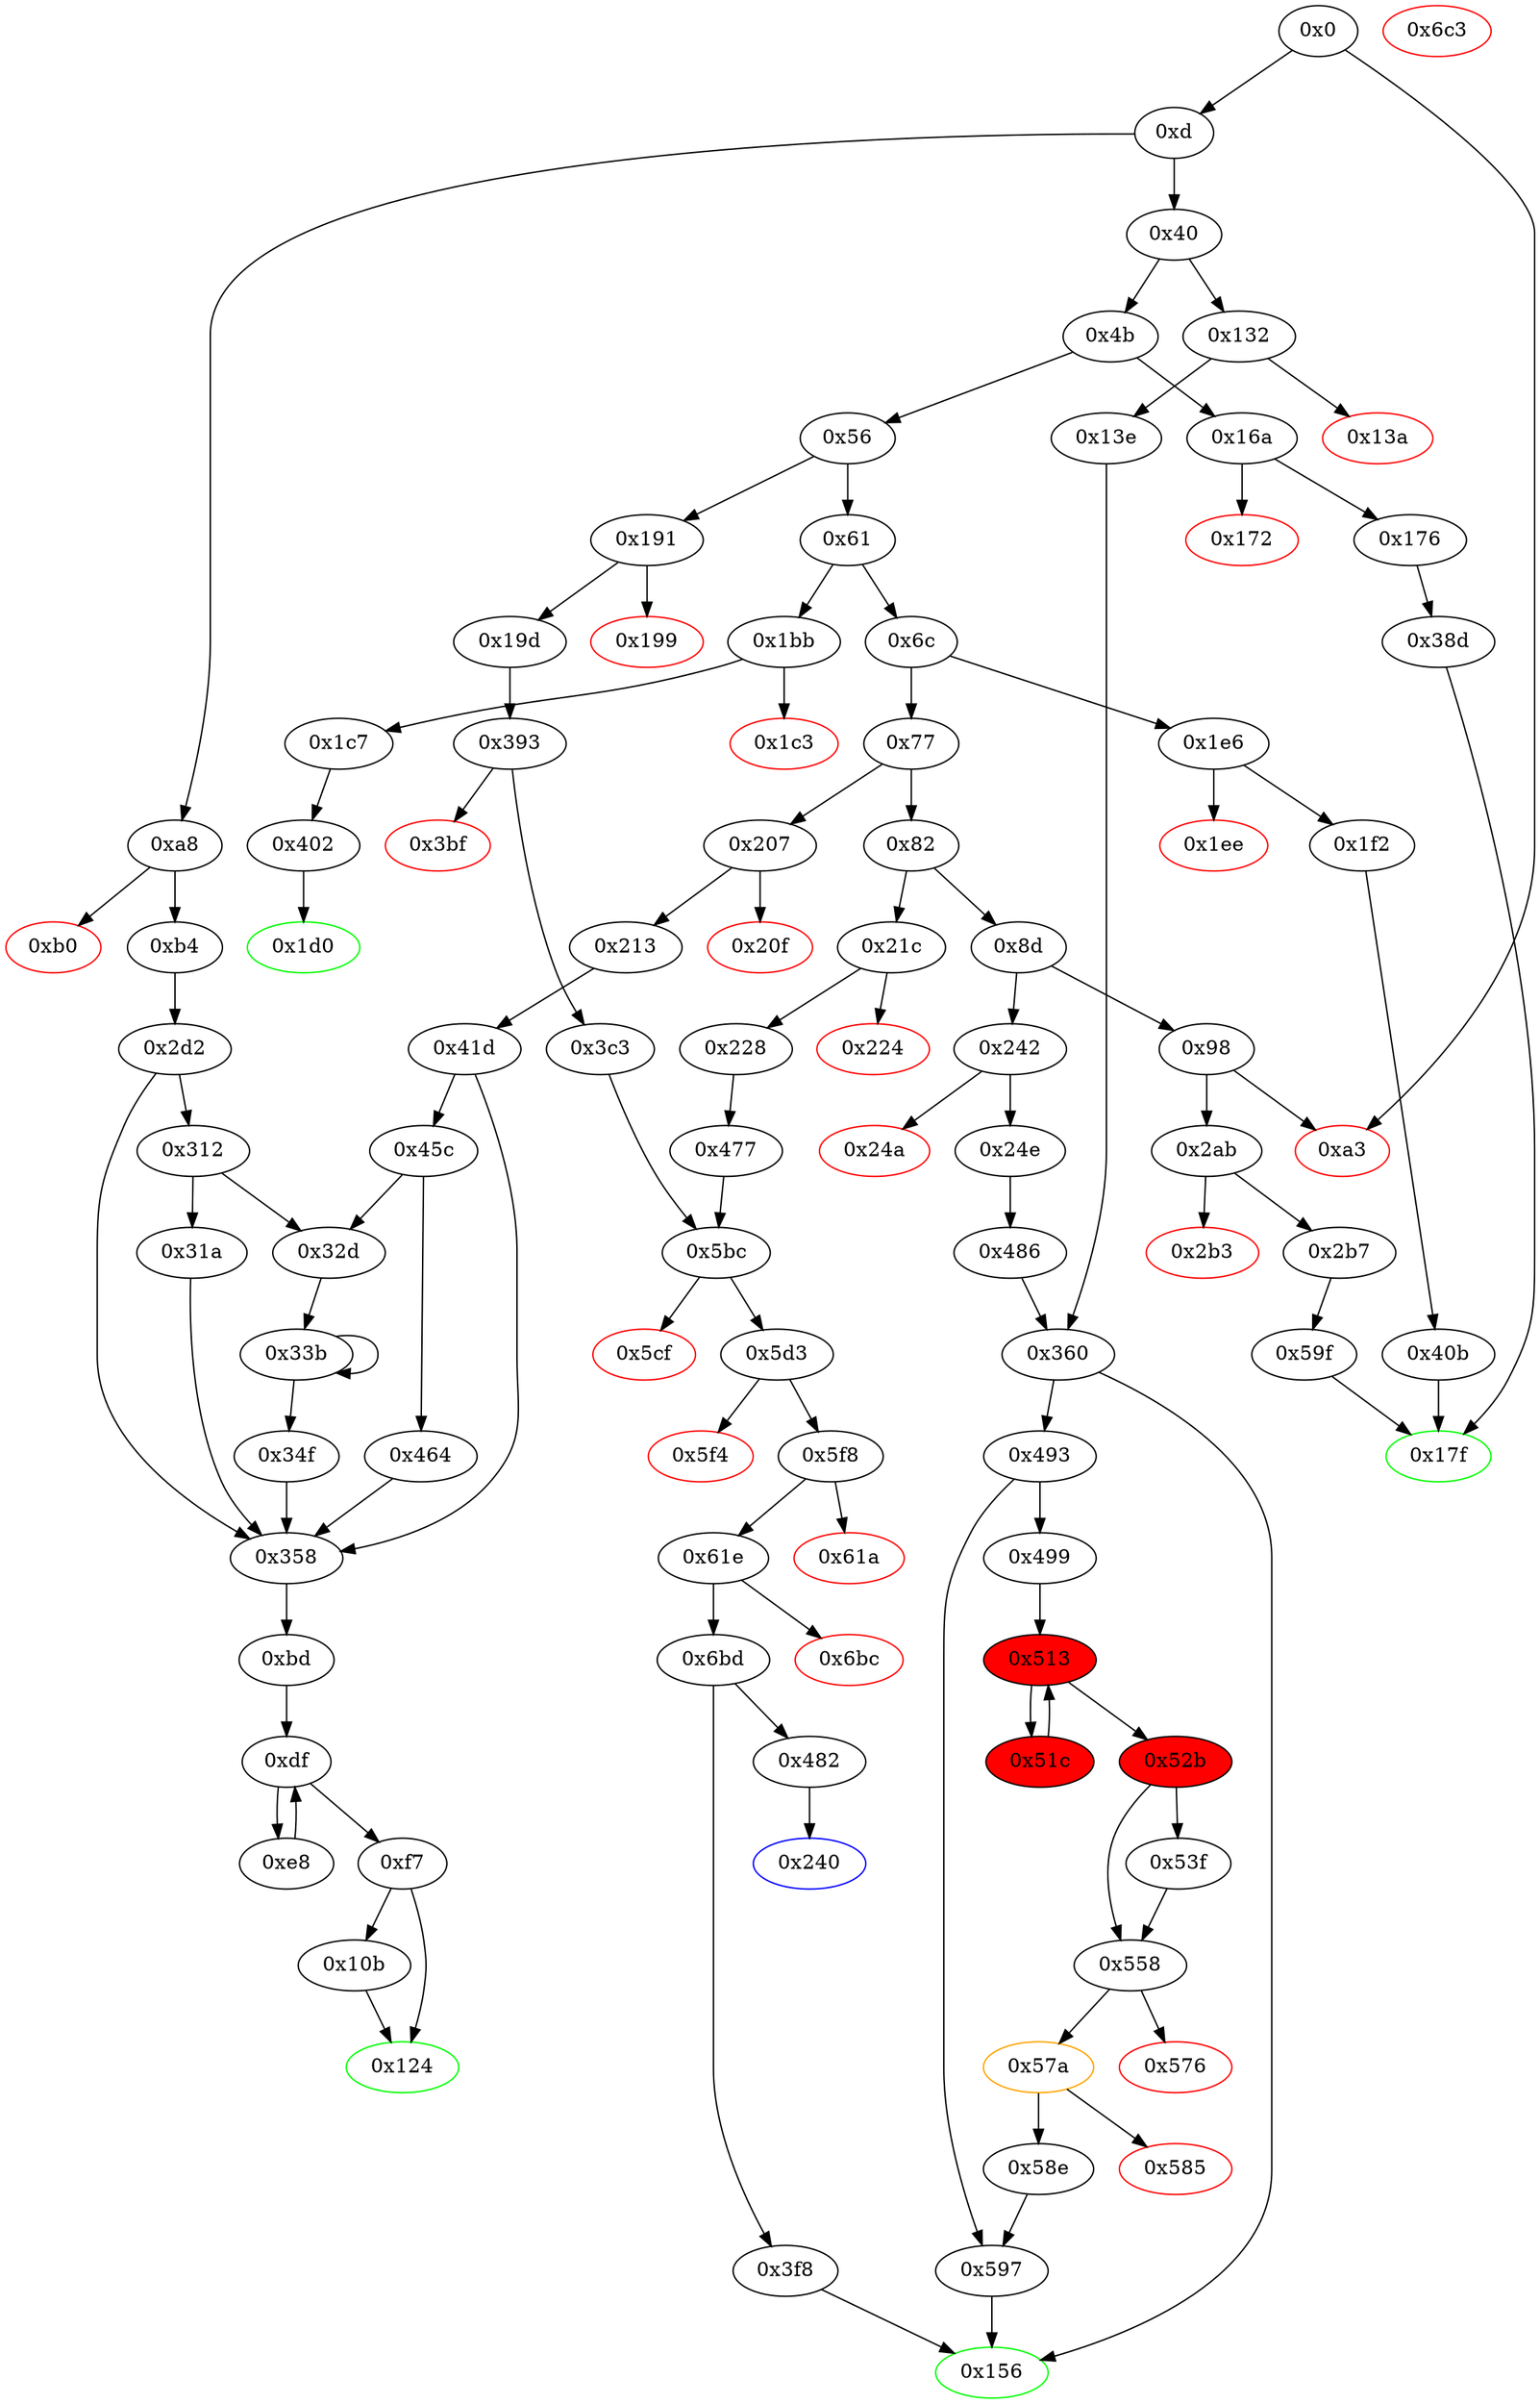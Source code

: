 digraph "" {
"0x3f8" [fillcolor=white, id="0x3f8", style=filled, tooltip="Block 0x3f8\n[0x3f8:0x401]\n---\nPredecessors: [0x6bd]\nSuccessors: [0x156]\n---\n0x3f8 JUMPDEST\n0x3f9 POP\n0x3fa PUSH1 0x1\n0x3fc SWAP4\n0x3fd SWAP3\n0x3fe POP\n0x3ff POP\n0x400 POP\n0x401 JUMP\n---\n0x3f8: JUMPDEST \n0x3fa: V344 = 0x1\n0x401: JUMP 0x156\n---\nEntry stack: [V11, 0x156, S3, S2, S1, S0]\nStack pops: 5\nStack additions: [0x1]\nExit stack: [V11, 0x1]\n\nDef sites:\nV11: {0xd.0x34}\n0x156: {0x19d.0x19f}\nS3: {0xd.0x34, 0x19d.0x1ae}\nS2: {0x228.0x22a, 0x19d.0x1b3}\nS1: {0x228.0x238, 0x19d.0x1b6}\nS0: {0x228.0x23b, 0x393.0x39e}\n"];
"0x6bd" [fillcolor=white, id="0x6bd", style=filled, tooltip="Block 0x6bd\n[0x6bd:0x6c2]\n---\nPredecessors: [0x61e]\nSuccessors: [0x3f8, 0x482]\n---\n0x6bd JUMPDEST\n0x6be POP\n0x6bf POP\n0x6c0 POP\n0x6c1 POP\n0x6c2 JUMP\n---\n0x6bd: JUMPDEST \n0x6c2: JUMP {0x3f8, 0x482}\n---\nEntry stack: [V11, 0x156, S8, S7, S6, S5, {0x3f8, 0x482}, S3, S2, S1, V543]\nStack pops: 5\nStack additions: []\nExit stack: [V11, 0x156, S8, S7, S6, S5]\n\nDef sites:\nV11: {0xd.0x34}\n0x156: {0x19d.0x19f}\nS8: {0xd.0x34, 0x19d.0x1ae}\nS7: {0x228.0x22a, 0x19d.0x1b3}\nS6: {0x228.0x238, 0x19d.0x1b6}\nS5: {0x228.0x23b, 0x393.0x39e}\n{0x3f8, 0x482}: {0x3c3.0x3ee, 0x477.0x478}\nS3: {0x19d.0x1ae, 0x477.0x47b}\nS2: {0x228.0x238, 0x19d.0x1b3}\nS1: {0x228.0x23b, 0x19d.0x1b6}\nV543: {0x61e.0x664}\n"];
"0x16a" [fillcolor=white, id="0x16a", style=filled, tooltip="Block 0x16a\n[0x16a:0x171]\n---\nPredecessors: [0x4b]\nSuccessors: [0x172, 0x176]\n---\n0x16a JUMPDEST\n0x16b CALLVALUE\n0x16c DUP1\n0x16d ISZERO\n0x16e PUSH2 0x176\n0x171 JUMPI\n---\n0x16a: JUMPDEST \n0x16b: V111 = CALLVALUE\n0x16d: V112 = ISZERO V111\n0x16e: V113 = 0x176\n0x171: JUMPI 0x176 V112\n---\nEntry stack: [V11]\nStack pops: 0\nStack additions: [V111]\nExit stack: [V11, V111]\n\nDef sites:\nV11: {0xd.0x34}\n"];
"0xdf" [fillcolor=white, id="0xdf", style=filled, tooltip="Block 0xdf\n[0xdf:0xe7]\n---\nPredecessors: [0xbd, 0xe8]\nSuccessors: [0xe8, 0xf7]\n---\n0xdf JUMPDEST\n0xe0 DUP4\n0xe1 DUP2\n0xe2 LT\n0xe3 ISZERO\n0xe4 PUSH2 0xf7\n0xe7 JUMPI\n---\n0xdf: JUMPDEST \n0xe2: V58 = LT S0 V54\n0xe3: V59 = ISZERO V58\n0xe4: V60 = 0xf7\n0xe7: JUMPI 0xf7 V59\n---\nEntry stack: [V11, 0xbd, S9, V50, V50, V55, V56, V54, V54, V55, V56, S0]\nStack pops: 4\nStack additions: [S3, S2, S1, S0]\nExit stack: [V11, 0xbd, S9, V50, V50, V55, V56, V54, V54, V55, V56, S0]\n\nDef sites:\nV11: {0xd.0x34}\n0xbd: {0x213.0x215, 0xb4.0xb6}\nS9: {0x2d2.0x2da, 0x41d.0x425}\nV50: {0xbd.0xc1}\nV50: {0xbd.0xc1}\nV55: {0xbd.0xd5}\nV56: {0xbd.0xd8}\nV54: {0xbd.0xce}\nV54: {0xbd.0xce}\nV55: {0xbd.0xd5}\nV56: {0xbd.0xd8}\nS0: {0xe8.0xf2, 0xbd.0xdd}\n"];
"0x57a" [color=orange, fillcolor=white, id="0x57a", style=filled, tooltip="Block 0x57a\n[0x57a:0x584]\n---\nPredecessors: [0x558]\nSuccessors: [0x585, 0x58e]\n---\n0x57a JUMPDEST\n0x57b POP\n0x57c GAS\n0x57d CALL\n0x57e ISZERO\n0x57f DUP1\n0x580 ISZERO\n0x581 PUSH2 0x58e\n0x584 JUMPI\n---\n0x57a: JUMPDEST \n0x57c: V463 = GAS\n0x57d: V464 = CALL V463 V420 0x0 V455 V456 V455 0x0\n0x57e: V465 = ISZERO V464\n0x580: V466 = ISZERO V465\n0x581: V467 = 0x58e\n0x584: JUMPI 0x58e V466\n---\nEntry stack: [V11, 0x156, V217, V219, V197, 0x0, S10, V420, 0x8f4ffcb1, S7, 0x0, V455, V456, V455, 0x0, V420, V459]\nStack pops: 7\nStack additions: [V465]\nExit stack: [V11, 0x156, V217, V219, V197, 0x0, S10, V420, 0x8f4ffcb1, S7, V465]\n\nDef sites:\nV11: {0xd.0x34}\n0x156: {0x24e.0x272}\nV217: {0x24e.0x280}\nV219: {0x24e.0x285}\nV197: {0x24e.0x253}\n0x0: {0x486.0x487}\nS10: {0xd.0x34, 0x24e.0x280}\nV420: {0x499.0x4f1}\n0x8f4ffcb1: {0x499.0x4f3}\nS7: {0x52b.0x534, 0x53f.0x555}\n0x0: {0x558.0x561}\nV455: {0x558.0x565}\nV456: {0x558.0x568}\nV455: {0x558.0x565}\n0x0: {0x558.0x56a}\nV420: {0x499.0x4f1}\nV459: {0x558.0x56f}\n"];
"0x34f" [fillcolor=white, id="0x34f", style=filled, tooltip="Block 0x34f\n[0x34f:0x357]\n---\nPredecessors: [0x33b]\nSuccessors: [0x358]\n---\n0x34f DUP3\n0x350 SWAP1\n0x351 SUB\n0x352 PUSH1 0x1f\n0x354 AND\n0x355 DUP3\n0x356 ADD\n0x357 SWAP2\n---\n0x351: V289 = SUB V286 V277\n0x352: V290 = 0x1f\n0x354: V291 = AND 0x1f V289\n0x356: V292 = ADD V277 V291\n---\nEntry stack: [V11, 0xbd, S5, {0x0, 0x1}, S3, V277, V284, V286]\nStack pops: 3\nStack additions: [V292, S1, S2]\nExit stack: [V11, 0xbd, S5, {0x0, 0x1}, S3, V292, V284, V277]\n\nDef sites:\nV11: {0xd.0x34}\n0xbd: {0x213.0x215, 0xb4.0xb6}\nS5: {0x2d2.0x2da, 0x41d.0x425}\n{0x0, 0x1}: {0x2d2.0x2d3, 0x41d.0x41e}\nS3: {0x2d2.0x2f2, 0x41d.0x43c}\nV277: {0x32d.0x32f}\nV284: {0x33b.0x343}\nV286: {0x33b.0x347}\n"];
"0x1e6" [fillcolor=white, id="0x1e6", style=filled, tooltip="Block 0x1e6\n[0x1e6:0x1ed]\n---\nPredecessors: [0x6c]\nSuccessors: [0x1ee, 0x1f2]\n---\n0x1e6 JUMPDEST\n0x1e7 CALLVALUE\n0x1e8 DUP1\n0x1e9 ISZERO\n0x1ea PUSH2 0x1f2\n0x1ed JUMPI\n---\n0x1e6: JUMPDEST \n0x1e7: V156 = CALLVALUE\n0x1e9: V157 = ISZERO V156\n0x1ea: V158 = 0x1f2\n0x1ed: JUMPI 0x1f2 V157\n---\nEntry stack: [V11]\nStack pops: 0\nStack additions: [V156]\nExit stack: [V11, V156]\n\nDef sites:\nV11: {0xd.0x34}\n"];
"0xe8" [fillcolor=white, id="0xe8", style=filled, tooltip="Block 0xe8\n[0xe8:0xf6]\n---\nPredecessors: [0xdf]\nSuccessors: [0xdf]\n---\n0xe8 DUP2\n0xe9 DUP2\n0xea ADD\n0xeb MLOAD\n0xec DUP4\n0xed DUP3\n0xee ADD\n0xef MSTORE\n0xf0 PUSH1 0x20\n0xf2 ADD\n0xf3 PUSH2 0xdf\n0xf6 JUMP\n---\n0xea: V61 = ADD S0 V56\n0xeb: V62 = M[V61]\n0xee: V63 = ADD S0 V55\n0xef: M[V63] = V62\n0xf0: V64 = 0x20\n0xf2: V65 = ADD 0x20 S0\n0xf3: V66 = 0xdf\n0xf6: JUMP 0xdf\n---\nEntry stack: [V11, 0xbd, S9, V50, V50, V55, V56, V54, V54, V55, V56, S0]\nStack pops: 3\nStack additions: [S2, S1, V65]\nExit stack: [V11, 0xbd, S9, V50, V50, V55, V56, V54, V54, V55, V56, V65]\n\nDef sites:\nV11: {0xd.0x34}\n0xbd: {0x213.0x215, 0xb4.0xb6}\nS9: {0x2d2.0x2da, 0x41d.0x425}\nV50: {0xbd.0xc1}\nV50: {0xbd.0xc1}\nV55: {0xbd.0xd5}\nV56: {0xbd.0xd8}\nV54: {0xbd.0xce}\nV54: {0xbd.0xce}\nV55: {0xbd.0xd5}\nV56: {0xbd.0xd8}\nS0: {0xe8.0xf2, 0xbd.0xdd}\n"];
"0xb4" [fillcolor=white, id="0xb4", style=filled, tooltip="Block 0xb4\n[0xb4:0xbc]\n---\nPredecessors: [0xa8]\nSuccessors: [0x2d2]\n---\n0xb4 JUMPDEST\n0xb5 POP\n0xb6 PUSH2 0xbd\n0xb9 PUSH2 0x2d2\n0xbc JUMP\n---\n0xb4: JUMPDEST \n0xb6: V47 = 0xbd\n0xb9: V48 = 0x2d2\n0xbc: JUMP 0x2d2\n---\nEntry stack: [V11, V43]\nStack pops: 1\nStack additions: [0xbd]\nExit stack: [V11, 0xbd]\n\nDef sites:\nV11: {0xd.0x34}\nV43: {0xa8.0xa9}\n"];
"0xbd" [fillcolor=white, id="0xbd", style=filled, tooltip="Block 0xbd\n[0xbd:0xde]\n---\nPredecessors: [0x358]\nSuccessors: [0xdf]\n---\n0xbd JUMPDEST\n0xbe PUSH1 0x40\n0xc0 DUP1\n0xc1 MLOAD\n0xc2 PUSH1 0x20\n0xc4 DUP1\n0xc5 DUP3\n0xc6 MSTORE\n0xc7 DUP4\n0xc8 MLOAD\n0xc9 DUP2\n0xca DUP4\n0xcb ADD\n0xcc MSTORE\n0xcd DUP4\n0xce MLOAD\n0xcf SWAP2\n0xd0 SWAP3\n0xd1 DUP4\n0xd2 SWAP3\n0xd3 SWAP1\n0xd4 DUP4\n0xd5 ADD\n0xd6 SWAP2\n0xd7 DUP6\n0xd8 ADD\n0xd9 SWAP1\n0xda DUP1\n0xdb DUP4\n0xdc DUP4\n0xdd PUSH1 0x0\n---\n0xbd: JUMPDEST \n0xbe: V49 = 0x40\n0xc1: V50 = M[0x40]\n0xc2: V51 = 0x20\n0xc6: M[V50] = 0x20\n0xc8: V52 = M[S0]\n0xcb: V53 = ADD V50 0x20\n0xcc: M[V53] = V52\n0xce: V54 = M[S0]\n0xd5: V55 = ADD V50 0x40\n0xd8: V56 = ADD S0 0x20\n0xdd: V57 = 0x0\n---\nEntry stack: [V11, 0xbd, S0]\nStack pops: 1\nStack additions: [S0, V50, V50, V55, V56, V54, V54, V55, V56, 0x0]\nExit stack: [V11, 0xbd, S0, V50, V50, V55, V56, V54, V54, V55, V56, 0x0]\n\nDef sites:\nV11: {0xd.0x34}\n0xbd: {0x213.0x215, 0xb4.0xb6}\nS0: {0x2d2.0x2da, 0x41d.0x425}\n"];
"0x0" [fillcolor=white, id="0x0", style=filled, tooltip="Block 0x0\n[0x0:0xc]\n---\nPredecessors: []\nSuccessors: [0xd, 0xa3]\n---\n0x0 PUSH1 0x80\n0x2 PUSH1 0x40\n0x4 MSTORE\n0x5 PUSH1 0x4\n0x7 CALLDATASIZE\n0x8 LT\n0x9 PUSH2 0xa3\n0xc JUMPI\n---\n0x0: V0 = 0x80\n0x2: V1 = 0x40\n0x4: M[0x40] = 0x80\n0x5: V2 = 0x4\n0x7: V3 = CALLDATASIZE\n0x8: V4 = LT V3 0x4\n0x9: V5 = 0xa3\n0xc: JUMPI 0xa3 V4\n---\nEntry stack: []\nStack pops: 0\nStack additions: []\nExit stack: []\n\nDef sites:\n"];
"0x4b" [fillcolor=white, id="0x4b", style=filled, tooltip="Block 0x4b\n[0x4b:0x55]\n---\nPredecessors: [0x40]\nSuccessors: [0x56, 0x16a]\n---\n0x4b DUP1\n0x4c PUSH4 0x18160ddd\n0x51 EQ\n0x52 PUSH2 0x16a\n0x55 JUMPI\n---\n0x4c: V18 = 0x18160ddd\n0x51: V19 = EQ 0x18160ddd V11\n0x52: V20 = 0x16a\n0x55: JUMPI 0x16a V19\n---\nEntry stack: [V11]\nStack pops: 1\nStack additions: [S0]\nExit stack: [V11]\n\nDef sites:\nV11: {0xd.0x34}\n"];
"0x8d" [fillcolor=white, id="0x8d", style=filled, tooltip="Block 0x8d\n[0x8d:0x97]\n---\nPredecessors: [0x82]\nSuccessors: [0x98, 0x242]\n---\n0x8d DUP1\n0x8e PUSH4 0xcae9ca51\n0x93 EQ\n0x94 PUSH2 0x242\n0x97 JUMPI\n---\n0x8e: V36 = 0xcae9ca51\n0x93: V37 = EQ 0xcae9ca51 V11\n0x94: V38 = 0x242\n0x97: JUMPI 0x242 V37\n---\nEntry stack: [V11]\nStack pops: 1\nStack additions: [S0]\nExit stack: [V11]\n\nDef sites:\nV11: {0xd.0x34}\n"];
"0x40" [fillcolor=white, id="0x40", style=filled, tooltip="Block 0x40\n[0x40:0x4a]\n---\nPredecessors: [0xd]\nSuccessors: [0x4b, 0x132]\n---\n0x40 DUP1\n0x41 PUSH4 0x95ea7b3\n0x46 EQ\n0x47 PUSH2 0x132\n0x4a JUMPI\n---\n0x41: V15 = 0x95ea7b3\n0x46: V16 = EQ 0x95ea7b3 V11\n0x47: V17 = 0x132\n0x4a: JUMPI 0x132 V16\n---\nEntry stack: [V11]\nStack pops: 1\nStack additions: [S0]\nExit stack: [V11]\n\nDef sites:\nV11: {0xd.0x34}\n"];
"0x6c3" [color=red, fillcolor=white, id="0x6c3", style=filled, tooltip="Block 0x6c3\n[0x6c3:0x6ee]\n---\nPredecessors: []\nSuccessors: []\n---\n0x6c3 STOP\n0x6c4 LOG1\n0x6c5 PUSH6 0x627a7a723058\n0x6cc SHA3\n0x6cd MISSING 0xf7\n0x6ce MISSING 0xde\n0x6cf EXTCODEHASH\n0x6d0 CODECOPY\n0x6d1 COINBASE\n0x6d2 GT\n0x6d3 MISSING 0xe1\n0x6d4 MISSING 0x5e\n0x6d5 MISSING 0x25\n0x6d6 DUP2\n0x6d7 MISSING 0xd5\n0x6d8 MLOAD\n0x6d9 PUSH18 0x61f191e69b3420b6e8f56e98b0c791a1fd62\n0x6ec LOG0\n0x6ed STOP\n0x6ee MISSING 0x29\n---\n0x6c3: STOP \n0x6c4: LOG S0 S1 S2\n0x6c5: V565 = 0x627a7a723058\n0x6cc: V566 = SHA3 0x627a7a723058 S3\n0x6cd: MISSING 0xf7\n0x6ce: MISSING 0xde\n0x6cf: V567 = EXTCODEHASH S0\n0x6d0: CODECOPY V567 S1 S2\n0x6d1: V568 = COINBASE\n0x6d2: V569 = GT V568 S3\n0x6d3: MISSING 0xe1\n0x6d4: MISSING 0x5e\n0x6d5: MISSING 0x25\n0x6d7: MISSING 0xd5\n0x6d8: V570 = M[S0]\n0x6d9: V571 = 0x61f191e69b3420b6e8f56e98b0c791a1fd62\n0x6ec: LOG 0x61f191e69b3420b6e8f56e98b0c791a1fd62 V570\n0x6ed: STOP \n0x6ee: MISSING 0x29\n---\nEntry stack: []\nStack pops: 0\nStack additions: [V566, V569, S1, S0, S1]\nExit stack: []\n\nDef sites:\n"];
"0x45c" [fillcolor=white, id="0x45c", style=filled, tooltip="Block 0x45c\n[0x45c:0x463]\n---\nPredecessors: [0x41d]\nSuccessors: [0x32d, 0x464]\n---\n0x45c DUP1\n0x45d PUSH1 0x1f\n0x45f LT\n0x460 PUSH2 0x32d\n0x463 JUMPI\n---\n0x45d: V379 = 0x1f\n0x45f: V380 = LT 0x1f V369\n0x460: V381 = 0x32d\n0x463: JUMPI 0x32d V380\n---\nEntry stack: [V11, 0xbd, V358, 0x1, V369, V376, 0x1, V369]\nStack pops: 1\nStack additions: [S0]\nExit stack: [V11, 0xbd, V358, 0x1, V369, V376, 0x1, V369]\n\nDef sites:\nV11: {0xd.0x34}\n0xbd: {0x213.0x215}\nV358: {0x41d.0x425}\n0x1: {0x41d.0x41e}\nV369: {0x41d.0x43c}\nV376: {0x41d.0x453}\n0x1: {0x41d.0x41e}\nV369: {0x41d.0x43c}\n"];
"0x33b" [fillcolor=white, id="0x33b", style=filled, tooltip="Block 0x33b\n[0x33b:0x34e]\n---\nPredecessors: [0x32d, 0x33b]\nSuccessors: [0x33b, 0x34f]\n---\n0x33b JUMPDEST\n0x33c DUP2\n0x33d SLOAD\n0x33e DUP2\n0x33f MSTORE\n0x340 SWAP1\n0x341 PUSH1 0x1\n0x343 ADD\n0x344 SWAP1\n0x345 PUSH1 0x20\n0x347 ADD\n0x348 DUP1\n0x349 DUP4\n0x34a GT\n0x34b PUSH2 0x33b\n0x34e JUMPI\n---\n0x33b: JUMPDEST \n0x33d: V282 = S[S1]\n0x33f: M[S0] = V282\n0x341: V283 = 0x1\n0x343: V284 = ADD 0x1 S1\n0x345: V285 = 0x20\n0x347: V286 = ADD 0x20 S0\n0x34a: V287 = GT V277 V286\n0x34b: V288 = 0x33b\n0x34e: JUMPI 0x33b V287\n---\nEntry stack: [V11, 0xbd, S5, {0x0, 0x1}, S3, V277, S1, S0]\nStack pops: 3\nStack additions: [S2, V284, V286]\nExit stack: [V11, 0xbd, S5, {0x0, 0x1}, S3, V277, V284, V286]\n\nDef sites:\nV11: {0xd.0x34}\n0xbd: {0x213.0x215, 0xb4.0xb6}\nS5: {0x2d2.0x2da, 0x41d.0x425}\n{0x0, 0x1}: {0x2d2.0x2d3, 0x41d.0x41e}\nS3: {0x2d2.0x2f2, 0x41d.0x43c}\nV277: {0x32d.0x32f}\nS1: {0x33b.0x343, 0x32d.0x339}\nS0: {0x33b.0x347, 0x2d2.0x309, 0x41d.0x453}\n"];
"0x98" [fillcolor=white, id="0x98", style=filled, tooltip="Block 0x98\n[0x98:0xa2]\n---\nPredecessors: [0x8d]\nSuccessors: [0xa3, 0x2ab]\n---\n0x98 DUP1\n0x99 PUSH4 0xdd62ed3e\n0x9e EQ\n0x9f PUSH2 0x2ab\n0xa2 JUMPI\n---\n0x99: V39 = 0xdd62ed3e\n0x9e: V40 = EQ 0xdd62ed3e V11\n0x9f: V41 = 0x2ab\n0xa2: JUMPI 0x2ab V40\n---\nEntry stack: [V11]\nStack pops: 1\nStack additions: [S0]\nExit stack: [V11]\n\nDef sites:\nV11: {0xd.0x34}\n"];
"0x312" [fillcolor=white, id="0x312", style=filled, tooltip="Block 0x312\n[0x312:0x319]\n---\nPredecessors: [0x2d2]\nSuccessors: [0x31a, 0x32d]\n---\n0x312 DUP1\n0x313 PUSH1 0x1f\n0x315 LT\n0x316 PUSH2 0x32d\n0x319 JUMPI\n---\n0x313: V267 = 0x1f\n0x315: V268 = LT 0x1f V257\n0x316: V269 = 0x32d\n0x319: JUMPI 0x32d V268\n---\nEntry stack: [V11, 0xbd, V245, 0x0, V257, V264, 0x0, V257]\nStack pops: 1\nStack additions: [S0]\nExit stack: [V11, 0xbd, V245, 0x0, V257, V264, 0x0, V257]\n\nDef sites:\nV11: {0xd.0x34}\n0xbd: {0xb4.0xb6}\nV245: {0x2d2.0x2da}\n0x0: {0x2d2.0x2d3}\nV257: {0x2d2.0x2f2}\nV264: {0x2d2.0x309}\n0x0: {0x2d2.0x2d3}\nV257: {0x2d2.0x2f2}\n"];
"0x2b3" [color=red, fillcolor=white, id="0x2b3", style=filled, tooltip="Block 0x2b3\n[0x2b3:0x2b6]\n---\nPredecessors: [0x2ab]\nSuccessors: []\n---\n0x2b3 PUSH1 0x0\n0x2b5 DUP1\n0x2b6 REVERT\n---\n0x2b3: V228 = 0x0\n0x2b6: REVERT 0x0 0x0\n---\nEntry stack: [V11, V225]\nStack pops: 0\nStack additions: []\nExit stack: [V11, V225]\n\nDef sites:\nV11: {0xd.0x34}\nV225: {0x2ab.0x2ac}\n"];
"0x17f" [color=green, fillcolor=white, id="0x17f", style=filled, tooltip="Block 0x17f\n[0x17f:0x190]\n---\nPredecessors: [0x38d, 0x40b, 0x59f]\nSuccessors: []\n---\n0x17f JUMPDEST\n0x180 PUSH1 0x40\n0x182 DUP1\n0x183 MLOAD\n0x184 SWAP2\n0x185 DUP3\n0x186 MSTORE\n0x187 MLOAD\n0x188 SWAP1\n0x189 DUP2\n0x18a SWAP1\n0x18b SUB\n0x18c PUSH1 0x20\n0x18e ADD\n0x18f SWAP1\n0x190 RETURN\n---\n0x17f: JUMPDEST \n0x180: V117 = 0x40\n0x183: V118 = M[0x40]\n0x186: M[V118] = S0\n0x187: V119 = M[0x40]\n0x18b: V120 = SUB V118 V119\n0x18c: V121 = 0x20\n0x18e: V122 = ADD 0x20 V120\n0x190: RETURN V119 V122\n---\nEntry stack: [V11, 0x17f, S0]\nStack pops: 1\nStack additions: []\nExit stack: [V11, 0x17f]\n\nDef sites:\nV11: {0xd.0x34}\n0x17f: {0x1f2.0x1f4, 0x2b7.0x2b9, 0x176.0x178}\nS0: {0x40b.0x41a, 0x38d.0x390, 0x59f.0x5b9}\n"];
"0x199" [color=red, fillcolor=white, id="0x199", style=filled, tooltip="Block 0x199\n[0x199:0x19c]\n---\nPredecessors: [0x191]\nSuccessors: []\n---\n0x199 PUSH1 0x0\n0x19b DUP1\n0x19c REVERT\n---\n0x199: V126 = 0x0\n0x19c: REVERT 0x0 0x0\n---\nEntry stack: [V11, V123]\nStack pops: 0\nStack additions: []\nExit stack: [V11, V123]\n\nDef sites:\nV11: {0xd.0x34}\nV123: {0x191.0x192}\n"];
"0x24e" [fillcolor=white, id="0x24e", style=filled, tooltip="Block 0x24e\n[0x24e:0x2aa]\n---\nPredecessors: [0x242]\nSuccessors: [0x486]\n---\n0x24e JUMPDEST\n0x24f POP\n0x250 PUSH1 0x40\n0x252 DUP1\n0x253 MLOAD\n0x254 PUSH1 0x20\n0x256 PUSH1 0x4\n0x258 PUSH1 0x44\n0x25a CALLDATALOAD\n0x25b DUP2\n0x25c DUP2\n0x25d ADD\n0x25e CALLDATALOAD\n0x25f PUSH1 0x1f\n0x261 DUP2\n0x262 ADD\n0x263 DUP5\n0x264 SWAP1\n0x265 DIV\n0x266 DUP5\n0x267 MUL\n0x268 DUP6\n0x269 ADD\n0x26a DUP5\n0x26b ADD\n0x26c SWAP1\n0x26d SWAP6\n0x26e MSTORE\n0x26f DUP5\n0x270 DUP5\n0x271 MSTORE\n0x272 PUSH2 0x156\n0x275 SWAP5\n0x276 DUP3\n0x277 CALLDATALOAD\n0x278 PUSH1 0x1\n0x27a PUSH1 0xa0\n0x27c PUSH1 0x2\n0x27e EXP\n0x27f SUB\n0x280 AND\n0x281 SWAP5\n0x282 PUSH1 0x24\n0x284 DUP1\n0x285 CALLDATALOAD\n0x286 SWAP6\n0x287 CALLDATASIZE\n0x288 SWAP6\n0x289 SWAP5\n0x28a PUSH1 0x64\n0x28c SWAP5\n0x28d SWAP3\n0x28e ADD\n0x28f SWAP2\n0x290 SWAP1\n0x291 DUP2\n0x292 SWAP1\n0x293 DUP5\n0x294 ADD\n0x295 DUP4\n0x296 DUP3\n0x297 DUP1\n0x298 DUP3\n0x299 DUP5\n0x29a CALLDATACOPY\n0x29b POP\n0x29c SWAP5\n0x29d SWAP8\n0x29e POP\n0x29f PUSH2 0x486\n0x2a2 SWAP7\n0x2a3 POP\n0x2a4 POP\n0x2a5 POP\n0x2a6 POP\n0x2a7 POP\n0x2a8 POP\n0x2a9 POP\n0x2aa JUMP\n---\n0x24e: JUMPDEST \n0x250: V196 = 0x40\n0x253: V197 = M[0x40]\n0x254: V198 = 0x20\n0x256: V199 = 0x4\n0x258: V200 = 0x44\n0x25a: V201 = CALLDATALOAD 0x44\n0x25d: V202 = ADD V201 0x4\n0x25e: V203 = CALLDATALOAD V202\n0x25f: V204 = 0x1f\n0x262: V205 = ADD V203 0x1f\n0x265: V206 = DIV V205 0x20\n0x267: V207 = MUL 0x20 V206\n0x269: V208 = ADD V197 V207\n0x26b: V209 = ADD 0x20 V208\n0x26e: M[0x40] = V209\n0x271: M[V197] = V203\n0x272: V210 = 0x156\n0x277: V211 = CALLDATALOAD 0x4\n0x278: V212 = 0x1\n0x27a: V213 = 0xa0\n0x27c: V214 = 0x2\n0x27e: V215 = EXP 0x2 0xa0\n0x27f: V216 = SUB 0x10000000000000000000000000000000000000000 0x1\n0x280: V217 = AND 0xffffffffffffffffffffffffffffffffffffffff V211\n0x282: V218 = 0x24\n0x285: V219 = CALLDATALOAD 0x24\n0x287: V220 = CALLDATASIZE\n0x28a: V221 = 0x64\n0x28e: V222 = ADD 0x24 V201\n0x294: V223 = ADD V197 0x20\n0x29a: CALLDATACOPY V223 V222 V203\n0x29f: V224 = 0x486\n0x2aa: JUMP 0x486\n---\nEntry stack: [V11, V192]\nStack pops: 1\nStack additions: [0x156, V217, V219, V197]\nExit stack: [V11, 0x156, V217, V219, V197]\n\nDef sites:\nV11: {0xd.0x34}\nV192: {0x242.0x243}\n"];
"0x1c3" [color=red, fillcolor=white, id="0x1c3", style=filled, tooltip="Block 0x1c3\n[0x1c3:0x1c6]\n---\nPredecessors: [0x1bb]\nSuccessors: []\n---\n0x1c3 PUSH1 0x0\n0x1c5 DUP1\n0x1c6 REVERT\n---\n0x1c3: V145 = 0x0\n0x1c6: REVERT 0x0 0x0\n---\nEntry stack: [V11, V142]\nStack pops: 0\nStack additions: []\nExit stack: [V11, V142]\n\nDef sites:\nV11: {0xd.0x34}\nV142: {0x1bb.0x1bc}\n"];
"0x558" [fillcolor=white, id="0x558", style=filled, tooltip="Block 0x558\n[0x558:0x575]\n---\nPredecessors: [0x52b, 0x53f]\nSuccessors: [0x576, 0x57a]\n---\n0x558 JUMPDEST\n0x559 POP\n0x55a SWAP6\n0x55b POP\n0x55c POP\n0x55d POP\n0x55e POP\n0x55f POP\n0x560 POP\n0x561 PUSH1 0x0\n0x563 PUSH1 0x40\n0x565 MLOAD\n0x566 DUP1\n0x567 DUP4\n0x568 SUB\n0x569 DUP2\n0x56a PUSH1 0x0\n0x56c DUP8\n0x56d DUP1\n0x56e EXTCODESIZE\n0x56f ISZERO\n0x570 DUP1\n0x571 ISZERO\n0x572 PUSH2 0x57a\n0x575 JUMPI\n---\n0x558: JUMPDEST \n0x561: V453 = 0x0\n0x563: V454 = 0x40\n0x565: V455 = M[0x40]\n0x568: V456 = SUB S1 V455\n0x56a: V457 = 0x0\n0x56e: V458 = EXTCODESIZE V420\n0x56f: V459 = ISZERO V458\n0x571: V460 = ISZERO V459\n0x572: V461 = 0x57a\n0x575: JUMPI 0x57a V460\n---\nEntry stack: [V11, 0x156, V217, V219, V197, 0x0, S10, V420, 0x8f4ffcb1, V400, V219, V405, V197, V402, V410, S1, V438]\nStack pops: 10\nStack additions: [S9, S8, S1, 0x0, V455, V456, V455, 0x0, S9, V459]\nExit stack: [V11, 0x156, V217, V219, V197, 0x0, S10, V420, 0x8f4ffcb1, S1, 0x0, V455, V456, V455, 0x0, V420, V459]\n\nDef sites:\nV11: {0xd.0x34}\n0x156: {0x24e.0x272}\nV217: {0x24e.0x280}\nV219: {0x24e.0x285}\nV197: {0x24e.0x253}\n0x0: {0x486.0x487}\nS10: {0xd.0x34, 0x24e.0x280}\nV420: {0x499.0x4f1}\n0x8f4ffcb1: {0x499.0x4f3}\nV400: {0x499.0x4bf}\nV219: {0x24e.0x285}\nV405: {0x499.0x4ce}\nV197: {0x24e.0x253}\nV402: {0x499.0x4c3}\nV410: {0x499.0x4db}\nS1: {0x52b.0x534, 0x53f.0x555}\nV438: {0x52b.0x538}\n"];
"0x597" [fillcolor=white, id="0x597", style=filled, tooltip="Block 0x597\n[0x597:0x59e]\n---\nPredecessors: [0x493, 0x58e]\nSuccessors: [0x156]\n---\n0x597 JUMPDEST\n0x598 POP\n0x599 SWAP4\n0x59a SWAP3\n0x59b POP\n0x59c POP\n0x59d POP\n0x59e JUMP\n---\n0x597: JUMPDEST \n0x59e: JUMP 0x156\n---\nEntry stack: [V11, 0x156, V217, V219, V197, {0x0, 0x1}, S0]\nStack pops: 6\nStack additions: [S1]\nExit stack: [V11, {0x0, 0x1}]\n\nDef sites:\nV11: {0xd.0x34}\n0x156: {0x24e.0x272}\nV217: {0x24e.0x280}\nV219: {0x24e.0x285}\nV197: {0x24e.0x253}\n{0x0, 0x1}: {0x58e.0x593, 0x486.0x487}\nS0: {0xd.0x34, 0x24e.0x280}\n"];
"0x2d2" [fillcolor=white, id="0x2d2", style=filled, tooltip="Block 0x2d2\n[0x2d2:0x311]\n---\nPredecessors: [0xb4]\nSuccessors: [0x312, 0x358]\n---\n0x2d2 JUMPDEST\n0x2d3 PUSH1 0x0\n0x2d5 DUP1\n0x2d6 SLOAD\n0x2d7 PUSH1 0x40\n0x2d9 DUP1\n0x2da MLOAD\n0x2db PUSH1 0x20\n0x2dd PUSH1 0x2\n0x2df PUSH1 0x1\n0x2e1 DUP6\n0x2e2 AND\n0x2e3 ISZERO\n0x2e4 PUSH2 0x100\n0x2e7 MUL\n0x2e8 PUSH1 0x0\n0x2ea NOT\n0x2eb ADD\n0x2ec SWAP1\n0x2ed SWAP5\n0x2ee AND\n0x2ef SWAP4\n0x2f0 SWAP1\n0x2f1 SWAP4\n0x2f2 DIV\n0x2f3 PUSH1 0x1f\n0x2f5 DUP2\n0x2f6 ADD\n0x2f7 DUP5\n0x2f8 SWAP1\n0x2f9 DIV\n0x2fa DUP5\n0x2fb MUL\n0x2fc DUP3\n0x2fd ADD\n0x2fe DUP5\n0x2ff ADD\n0x300 SWAP1\n0x301 SWAP3\n0x302 MSTORE\n0x303 DUP2\n0x304 DUP2\n0x305 MSTORE\n0x306 SWAP3\n0x307 SWAP2\n0x308 DUP4\n0x309 ADD\n0x30a DUP3\n0x30b DUP3\n0x30c DUP1\n0x30d ISZERO\n0x30e PUSH2 0x358\n0x311 JUMPI\n---\n0x2d2: JUMPDEST \n0x2d3: V242 = 0x0\n0x2d6: V243 = S[0x0]\n0x2d7: V244 = 0x40\n0x2da: V245 = M[0x40]\n0x2db: V246 = 0x20\n0x2dd: V247 = 0x2\n0x2df: V248 = 0x1\n0x2e2: V249 = AND V243 0x1\n0x2e3: V250 = ISZERO V249\n0x2e4: V251 = 0x100\n0x2e7: V252 = MUL 0x100 V250\n0x2e8: V253 = 0x0\n0x2ea: V254 = NOT 0x0\n0x2eb: V255 = ADD 0xffffffffffffffffffffffffffffffffffffffffffffffffffffffffffffffff V252\n0x2ee: V256 = AND V243 V255\n0x2f2: V257 = DIV V256 0x2\n0x2f3: V258 = 0x1f\n0x2f6: V259 = ADD V257 0x1f\n0x2f9: V260 = DIV V259 0x20\n0x2fb: V261 = MUL 0x20 V260\n0x2fd: V262 = ADD V245 V261\n0x2ff: V263 = ADD 0x20 V262\n0x302: M[0x40] = V263\n0x305: M[V245] = V257\n0x309: V264 = ADD V245 0x20\n0x30d: V265 = ISZERO V257\n0x30e: V266 = 0x358\n0x311: JUMPI 0x358 V265\n---\nEntry stack: [V11, 0xbd]\nStack pops: 0\nStack additions: [V245, 0x0, V257, V264, 0x0, V257]\nExit stack: [V11, 0xbd, V245, 0x0, V257, V264, 0x0, V257]\n\nDef sites:\nV11: {0xd.0x34}\n0xbd: {0xb4.0xb6}\n"];
"0x41d" [fillcolor=white, id="0x41d", style=filled, tooltip="Block 0x41d\n[0x41d:0x45b]\n---\nPredecessors: [0x213]\nSuccessors: [0x358, 0x45c]\n---\n0x41d JUMPDEST\n0x41e PUSH1 0x1\n0x420 DUP1\n0x421 SLOAD\n0x422 PUSH1 0x40\n0x424 DUP1\n0x425 MLOAD\n0x426 PUSH1 0x20\n0x428 PUSH1 0x2\n0x42a DUP5\n0x42b DUP7\n0x42c AND\n0x42d ISZERO\n0x42e PUSH2 0x100\n0x431 MUL\n0x432 PUSH1 0x0\n0x434 NOT\n0x435 ADD\n0x436 SWAP1\n0x437 SWAP5\n0x438 AND\n0x439 SWAP4\n0x43a SWAP1\n0x43b SWAP4\n0x43c DIV\n0x43d PUSH1 0x1f\n0x43f DUP2\n0x440 ADD\n0x441 DUP5\n0x442 SWAP1\n0x443 DIV\n0x444 DUP5\n0x445 MUL\n0x446 DUP3\n0x447 ADD\n0x448 DUP5\n0x449 ADD\n0x44a SWAP1\n0x44b SWAP3\n0x44c MSTORE\n0x44d DUP2\n0x44e DUP2\n0x44f MSTORE\n0x450 SWAP3\n0x451 SWAP2\n0x452 DUP4\n0x453 ADD\n0x454 DUP3\n0x455 DUP3\n0x456 DUP1\n0x457 ISZERO\n0x458 PUSH2 0x358\n0x45b JUMPI\n---\n0x41d: JUMPDEST \n0x41e: V355 = 0x1\n0x421: V356 = S[0x1]\n0x422: V357 = 0x40\n0x425: V358 = M[0x40]\n0x426: V359 = 0x20\n0x428: V360 = 0x2\n0x42c: V361 = AND 0x1 V356\n0x42d: V362 = ISZERO V361\n0x42e: V363 = 0x100\n0x431: V364 = MUL 0x100 V362\n0x432: V365 = 0x0\n0x434: V366 = NOT 0x0\n0x435: V367 = ADD 0xffffffffffffffffffffffffffffffffffffffffffffffffffffffffffffffff V364\n0x438: V368 = AND V356 V367\n0x43c: V369 = DIV V368 0x2\n0x43d: V370 = 0x1f\n0x440: V371 = ADD V369 0x1f\n0x443: V372 = DIV V371 0x20\n0x445: V373 = MUL 0x20 V372\n0x447: V374 = ADD V358 V373\n0x449: V375 = ADD 0x20 V374\n0x44c: M[0x40] = V375\n0x44f: M[V358] = V369\n0x453: V376 = ADD V358 0x20\n0x457: V377 = ISZERO V369\n0x458: V378 = 0x358\n0x45b: JUMPI 0x358 V377\n---\nEntry stack: [V11, 0xbd]\nStack pops: 0\nStack additions: [V358, 0x1, V369, V376, 0x1, V369]\nExit stack: [V11, 0xbd, V358, 0x1, V369, V376, 0x1, V369]\n\nDef sites:\nV11: {0xd.0x34}\n0xbd: {0x213.0x215}\n"];
"0x499" [fillcolor=white, id="0x499", style=filled, tooltip="Block 0x499\n[0x499:0x512]\n---\nPredecessors: [0x493]\nSuccessors: [0x513]\n---\n0x499 PUSH1 0x40\n0x49b MLOAD\n0x49c PUSH32 0x8f4ffcb100000000000000000000000000000000000000000000000000000000\n0x4bd DUP2\n0x4be MSTORE\n0x4bf CALLER\n0x4c0 PUSH1 0x4\n0x4c2 DUP3\n0x4c3 ADD\n0x4c4 DUP2\n0x4c5 DUP2\n0x4c6 MSTORE\n0x4c7 PUSH1 0x24\n0x4c9 DUP4\n0x4ca ADD\n0x4cb DUP8\n0x4cc SWAP1\n0x4cd MSTORE\n0x4ce ADDRESS\n0x4cf PUSH1 0x44\n0x4d1 DUP5\n0x4d2 ADD\n0x4d3 DUP2\n0x4d4 SWAP1\n0x4d5 MSTORE\n0x4d6 PUSH1 0x80\n0x4d8 PUSH1 0x64\n0x4da DUP6\n0x4db ADD\n0x4dc SWAP1\n0x4dd DUP2\n0x4de MSTORE\n0x4df DUP8\n0x4e0 MLOAD\n0x4e1 PUSH1 0x84\n0x4e3 DUP7\n0x4e4 ADD\n0x4e5 MSTORE\n0x4e6 DUP8\n0x4e7 MLOAD\n0x4e8 PUSH1 0x1\n0x4ea PUSH1 0xa0\n0x4ec PUSH1 0x2\n0x4ee EXP\n0x4ef SUB\n0x4f0 DUP8\n0x4f1 AND\n0x4f2 SWAP6\n0x4f3 PUSH4 0x8f4ffcb1\n0x4f8 SWAP6\n0x4f9 SWAP5\n0x4fa DUP12\n0x4fb SWAP5\n0x4fc SWAP4\n0x4fd DUP12\n0x4fe SWAP4\n0x4ff SWAP2\n0x500 SWAP3\n0x501 SWAP1\n0x502 SWAP2\n0x503 PUSH1 0xa4\n0x505 SWAP1\n0x506 SWAP2\n0x507 ADD\n0x508 SWAP1\n0x509 PUSH1 0x20\n0x50b DUP6\n0x50c ADD\n0x50d SWAP1\n0x50e DUP1\n0x50f DUP4\n0x510 DUP4\n0x511 PUSH1 0x0\n---\n0x499: V397 = 0x40\n0x49b: V398 = M[0x40]\n0x49c: V399 = 0x8f4ffcb100000000000000000000000000000000000000000000000000000000\n0x4be: M[V398] = 0x8f4ffcb100000000000000000000000000000000000000000000000000000000\n0x4bf: V400 = CALLER\n0x4c0: V401 = 0x4\n0x4c3: V402 = ADD V398 0x4\n0x4c6: M[V402] = V400\n0x4c7: V403 = 0x24\n0x4ca: V404 = ADD V398 0x24\n0x4cd: M[V404] = V219\n0x4ce: V405 = ADDRESS\n0x4cf: V406 = 0x44\n0x4d2: V407 = ADD V398 0x44\n0x4d5: M[V407] = V405\n0x4d6: V408 = 0x80\n0x4d8: V409 = 0x64\n0x4db: V410 = ADD V398 0x64\n0x4de: M[V410] = 0x80\n0x4e0: V411 = M[V197]\n0x4e1: V412 = 0x84\n0x4e4: V413 = ADD V398 0x84\n0x4e5: M[V413] = V411\n0x4e7: V414 = M[V197]\n0x4e8: V415 = 0x1\n0x4ea: V416 = 0xa0\n0x4ec: V417 = 0x2\n0x4ee: V418 = EXP 0x2 0xa0\n0x4ef: V419 = SUB 0x10000000000000000000000000000000000000000 0x1\n0x4f1: V420 = AND S0 0xffffffffffffffffffffffffffffffffffffffff\n0x4f3: V421 = 0x8f4ffcb1\n0x503: V422 = 0xa4\n0x507: V423 = ADD V398 0xa4\n0x509: V424 = 0x20\n0x50c: V425 = ADD V197 0x20\n0x511: V426 = 0x0\n---\nEntry stack: [V11, 0x156, V217, V219, V197, 0x0, S0]\nStack pops: 4\nStack additions: [S3, S2, S1, S0, V420, 0x8f4ffcb1, V400, S3, V405, S2, V402, V410, V423, V425, V414, V414, V423, V425, 0x0]\nExit stack: [V11, 0x156, V217, V219, V197, 0x0, S0, V420, 0x8f4ffcb1, V400, V219, V405, V197, V402, V410, V423, V425, V414, V414, V423, V425, 0x0]\n\nDef sites:\nV11: {0xd.0x34}\n0x156: {0x24e.0x272}\nV217: {0x24e.0x280}\nV219: {0x24e.0x285}\nV197: {0x24e.0x253}\n0x0: {0x486.0x487}\nS0: {0xd.0x34, 0x24e.0x280}\n"];
"0xf7" [fillcolor=white, id="0xf7", style=filled, tooltip="Block 0xf7\n[0xf7:0x10a]\n---\nPredecessors: [0xdf]\nSuccessors: [0x10b, 0x124]\n---\n0xf7 JUMPDEST\n0xf8 POP\n0xf9 POP\n0xfa POP\n0xfb POP\n0xfc SWAP1\n0xfd POP\n0xfe SWAP1\n0xff DUP2\n0x100 ADD\n0x101 SWAP1\n0x102 PUSH1 0x1f\n0x104 AND\n0x105 DUP1\n0x106 ISZERO\n0x107 PUSH2 0x124\n0x10a JUMPI\n---\n0xf7: JUMPDEST \n0x100: V67 = ADD V54 V55\n0x102: V68 = 0x1f\n0x104: V69 = AND 0x1f V54\n0x106: V70 = ISZERO V69\n0x107: V71 = 0x124\n0x10a: JUMPI 0x124 V70\n---\nEntry stack: [V11, 0xbd, S9, V50, V50, V55, V56, V54, V54, V55, V56, S0]\nStack pops: 7\nStack additions: [V67, V69]\nExit stack: [V11, 0xbd, S9, V50, V50, V67, V69]\n\nDef sites:\nV11: {0xd.0x34}\n0xbd: {0x213.0x215, 0xb4.0xb6}\nS9: {0x2d2.0x2da, 0x41d.0x425}\nV50: {0xbd.0xc1}\nV50: {0xbd.0xc1}\nV55: {0xbd.0xd5}\nV56: {0xbd.0xd8}\nV54: {0xbd.0xce}\nV54: {0xbd.0xce}\nV55: {0xbd.0xd5}\nV56: {0xbd.0xd8}\nS0: {0xe8.0xf2, 0xbd.0xdd}\n"];
"0x402" [fillcolor=white, id="0x402", style=filled, tooltip="Block 0x402\n[0x402:0x40a]\n---\nPredecessors: [0x1c7]\nSuccessors: [0x1d0]\n---\n0x402 JUMPDEST\n0x403 PUSH1 0x2\n0x405 SLOAD\n0x406 PUSH1 0xff\n0x408 AND\n0x409 DUP2\n0x40a JUMP\n---\n0x402: JUMPDEST \n0x403: V345 = 0x2\n0x405: V346 = S[0x2]\n0x406: V347 = 0xff\n0x408: V348 = AND 0xff V346\n0x40a: JUMP 0x1d0\n---\nEntry stack: [V11, 0x1d0]\nStack pops: 1\nStack additions: [S0, V348]\nExit stack: [V11, 0x1d0, V348]\n\nDef sites:\nV11: {0xd.0x34}\n0x1d0: {0x1c7.0x1c9}\n"];
"0x213" [fillcolor=white, id="0x213", style=filled, tooltip="Block 0x213\n[0x213:0x21b]\n---\nPredecessors: [0x207]\nSuccessors: [0x41d]\n---\n0x213 JUMPDEST\n0x214 POP\n0x215 PUSH2 0xbd\n0x218 PUSH2 0x41d\n0x21b JUMP\n---\n0x213: JUMPDEST \n0x215: V174 = 0xbd\n0x218: V175 = 0x41d\n0x21b: JUMP 0x41d\n---\nEntry stack: [V11, V170]\nStack pops: 1\nStack additions: [0xbd]\nExit stack: [V11, 0xbd]\n\nDef sites:\nV11: {0xd.0x34}\nV170: {0x207.0x208}\n"];
"0x52b" [fillcolor=red, id="0x52b", style=filled, tooltip="Block 0x52b\n[0x52b:0x53e]\n---\nPredecessors: [0x513]\nSuccessors: [0x53f, 0x558]\n---\n0x52b JUMPDEST\n0x52c POP\n0x52d POP\n0x52e POP\n0x52f POP\n0x530 SWAP1\n0x531 POP\n0x532 SWAP1\n0x533 DUP2\n0x534 ADD\n0x535 SWAP1\n0x536 PUSH1 0x1f\n0x538 AND\n0x539 DUP1\n0x53a ISZERO\n0x53b PUSH2 0x558\n0x53e JUMPI\n---\n0x52b: JUMPDEST \n0x534: V436 = ADD V414 V423\n0x536: V437 = 0x1f\n0x538: V438 = AND 0x1f V414\n0x53a: V439 = ISZERO V438\n0x53b: V440 = 0x558\n0x53e: JUMPI 0x558 V439\n---\nEntry stack: [V11, 0x156, V217, V219, V197, 0x0, S15, V420, 0x8f4ffcb1, V400, V219, V405, V197, V402, V410, V423, V425, V414, V414, V423, V425, S0]\nStack pops: 7\nStack additions: [V436, V438]\nExit stack: [V11, 0x156, V217, V219, V197, 0x0, S15, V420, 0x8f4ffcb1, V400, V219, V405, V197, V402, V410, V436, V438]\n\nDef sites:\nV11: {0xd.0x34}\n0x156: {0x24e.0x272}\nV217: {0x24e.0x280}\nV219: {0x24e.0x285}\nV197: {0x24e.0x253}\n0x0: {0x486.0x487}\nS15: {0xd.0x34, 0x24e.0x280}\nV420: {0x499.0x4f1}\n0x8f4ffcb1: {0x499.0x4f3}\nV400: {0x499.0x4bf}\nV219: {0x24e.0x285}\nV405: {0x499.0x4ce}\nV197: {0x24e.0x253}\nV402: {0x499.0x4c3}\nV410: {0x499.0x4db}\nV423: {0x499.0x507}\nV425: {0x499.0x50c}\nV414: {0x499.0x4e7}\nV414: {0x499.0x4e7}\nV423: {0x499.0x507}\nV425: {0x499.0x50c}\nS0: {0x499.0x511, 0x51c.0x526}\n"];
"0x493" [fillcolor=white, id="0x493", style=filled, tooltip="Block 0x493\n[0x493:0x498]\n---\nPredecessors: [0x360]\nSuccessors: [0x499, 0x597]\n---\n0x493 JUMPDEST\n0x494 ISZERO\n0x495 PUSH2 0x597\n0x498 JUMPI\n---\n0x493: JUMPDEST \n0x494: V395 = ISZERO 0x1\n0x495: V396 = 0x597\n0x498: JUMPI 0x597 0x0\n---\nEntry stack: [V11, 0x156, V217, V219, V197, 0x0, S1, 0x1]\nStack pops: 1\nStack additions: []\nExit stack: [V11, 0x156, V217, V219, V197, 0x0, S1]\n\nDef sites:\nV11: {0xd.0x34}\n0x156: {0x24e.0x272}\nV217: {0x24e.0x280}\nV219: {0x24e.0x285}\nV197: {0x24e.0x253}\n0x0: {0x486.0x487}\nS1: {0xd.0x34, 0x24e.0x280}\n0x1: {0x360.0x389}\n"];
"0x6c" [fillcolor=white, id="0x6c", style=filled, tooltip="Block 0x6c\n[0x6c:0x76]\n---\nPredecessors: [0x61]\nSuccessors: [0x77, 0x1e6]\n---\n0x6c DUP1\n0x6d PUSH4 0x70a08231\n0x72 EQ\n0x73 PUSH2 0x1e6\n0x76 JUMPI\n---\n0x6d: V27 = 0x70a08231\n0x72: V28 = EQ 0x70a08231 V11\n0x73: V29 = 0x1e6\n0x76: JUMPI 0x1e6 V28\n---\nEntry stack: [V11]\nStack pops: 1\nStack additions: [S0]\nExit stack: [V11]\n\nDef sites:\nV11: {0xd.0x34}\n"];
"0x513" [fillcolor=red, id="0x513", style=filled, tooltip="Block 0x513\n[0x513:0x51b]\n---\nPredecessors: [0x499, 0x51c]\nSuccessors: [0x51c, 0x52b]\n---\n0x513 JUMPDEST\n0x514 DUP4\n0x515 DUP2\n0x516 LT\n0x517 ISZERO\n0x518 PUSH2 0x52b\n0x51b JUMPI\n---\n0x513: JUMPDEST \n0x516: V427 = LT S0 V414\n0x517: V428 = ISZERO V427\n0x518: V429 = 0x52b\n0x51b: JUMPI 0x52b V428\n---\nEntry stack: [V11, 0x156, V217, V219, V197, 0x0, S15, V420, 0x8f4ffcb1, V400, V219, V405, V197, V402, V410, V423, V425, V414, V414, V423, V425, S0]\nStack pops: 4\nStack additions: [S3, S2, S1, S0]\nExit stack: [V11, 0x156, V217, V219, V197, 0x0, S15, V420, 0x8f4ffcb1, V400, V219, V405, V197, V402, V410, V423, V425, V414, V414, V423, V425, S0]\n\nDef sites:\nV11: {0xd.0x34}\n0x156: {0x24e.0x272}\nV217: {0x24e.0x280}\nV219: {0x24e.0x285}\nV197: {0x24e.0x253}\n0x0: {0x486.0x487}\nS15: {0xd.0x34, 0x24e.0x280}\nV420: {0x499.0x4f1}\n0x8f4ffcb1: {0x499.0x4f3}\nV400: {0x499.0x4bf}\nV219: {0x24e.0x285}\nV405: {0x499.0x4ce}\nV197: {0x24e.0x253}\nV402: {0x499.0x4c3}\nV410: {0x499.0x4db}\nV423: {0x499.0x507}\nV425: {0x499.0x50c}\nV414: {0x499.0x4e7}\nV414: {0x499.0x4e7}\nV423: {0x499.0x507}\nV425: {0x499.0x50c}\nS0: {0x499.0x511, 0x51c.0x526}\n"];
"0x20f" [color=red, fillcolor=white, id="0x20f", style=filled, tooltip="Block 0x20f\n[0x20f:0x212]\n---\nPredecessors: [0x207]\nSuccessors: []\n---\n0x20f PUSH1 0x0\n0x211 DUP1\n0x212 REVERT\n---\n0x20f: V173 = 0x0\n0x212: REVERT 0x0 0x0\n---\nEntry stack: [V11, V170]\nStack pops: 0\nStack additions: []\nExit stack: [V11, V170]\n\nDef sites:\nV11: {0xd.0x34}\nV170: {0x207.0x208}\n"];
"0x124" [color=green, fillcolor=white, id="0x124", style=filled, tooltip="Block 0x124\n[0x124:0x131]\n---\nPredecessors: [0xf7, 0x10b]\nSuccessors: []\n---\n0x124 JUMPDEST\n0x125 POP\n0x126 SWAP3\n0x127 POP\n0x128 POP\n0x129 POP\n0x12a PUSH1 0x40\n0x12c MLOAD\n0x12d DUP1\n0x12e SWAP2\n0x12f SUB\n0x130 SWAP1\n0x131 RETURN\n---\n0x124: JUMPDEST \n0x12a: V84 = 0x40\n0x12c: V85 = M[0x40]\n0x12f: V86 = SUB S1 V85\n0x131: RETURN V85 V86\n---\nEntry stack: [V11, 0xbd, S4, V50, V50, S1, V69]\nStack pops: 5\nStack additions: []\nExit stack: [V11, 0xbd]\n\nDef sites:\nV11: {0xd.0x34}\n0xbd: {0x213.0x215, 0xb4.0xb6}\nS4: {0x2d2.0x2da, 0x41d.0x425}\nV50: {0xbd.0xc1}\nV50: {0xbd.0xc1}\nS1: {0x10b.0x121, 0xf7.0x100}\nV69: {0xf7.0x104}\n"];
"0x5f4" [color=red, fillcolor=white, id="0x5f4", style=filled, tooltip="Block 0x5f4\n[0x5f4:0x5f7]\n---\nPredecessors: [0x5d3]\nSuccessors: []\n---\n0x5f4 PUSH1 0x0\n0x5f6 DUP1\n0x5f7 REVERT\n---\n0x5f4: V506 = 0x0\n0x5f7: REVERT 0x0 0x0\n---\nEntry stack: [V11, 0x156, S8, S7, S6, S5, {0x3f8, 0x482}, S3, S2, S1, 0x0]\nStack pops: 0\nStack additions: []\nExit stack: [V11, 0x156, S8, S7, S6, S5, {0x3f8, 0x482}, S3, S2, S1, 0x0]\n\nDef sites:\nV11: {0xd.0x34}\n0x156: {0x19d.0x19f}\nS8: {0xd.0x34, 0x19d.0x1ae}\nS7: {0x228.0x22a, 0x19d.0x1b3}\nS6: {0x228.0x238, 0x19d.0x1b6}\nS5: {0x228.0x23b, 0x393.0x39e}\n{0x3f8, 0x482}: {0x3c3.0x3ee, 0x477.0x478}\nS3: {0x19d.0x1ae, 0x477.0x47b}\nS2: {0x228.0x238, 0x19d.0x1b3}\nS1: {0x228.0x23b, 0x19d.0x1b6}\n0x0: {0x5bc_0x3c3.0x5bd, 0x5bc_0x477.0x5bd}\n"];
"0x360" [fillcolor=white, id="0x360", style=filled, tooltip="Block 0x360\n[0x360:0x38c]\n---\nPredecessors: [0x13e, 0x486]\nSuccessors: [0x156, 0x493]\n---\n0x360 JUMPDEST\n0x361 CALLER\n0x362 PUSH1 0x0\n0x364 SWAP1\n0x365 DUP2\n0x366 MSTORE\n0x367 PUSH1 0x5\n0x369 PUSH1 0x20\n0x36b SWAP1\n0x36c DUP2\n0x36d MSTORE\n0x36e PUSH1 0x40\n0x370 DUP1\n0x371 DUP4\n0x372 SHA3\n0x373 PUSH1 0x1\n0x375 PUSH1 0xa0\n0x377 PUSH1 0x2\n0x379 EXP\n0x37a SUB\n0x37b SWAP6\n0x37c SWAP1\n0x37d SWAP6\n0x37e AND\n0x37f DUP4\n0x380 MSTORE\n0x381 SWAP4\n0x382 SWAP1\n0x383 MSTORE\n0x384 SWAP2\n0x385 SWAP1\n0x386 SWAP2\n0x387 SHA3\n0x388 SSTORE\n0x389 PUSH1 0x1\n0x38b SWAP1\n0x38c JUMP\n---\n0x360: JUMPDEST \n0x361: V293 = CALLER\n0x362: V294 = 0x0\n0x366: M[0x0] = V293\n0x367: V295 = 0x5\n0x369: V296 = 0x20\n0x36d: M[0x20] = 0x5\n0x36e: V297 = 0x40\n0x372: V298 = SHA3 0x0 0x40\n0x373: V299 = 0x1\n0x375: V300 = 0xa0\n0x377: V301 = 0x2\n0x379: V302 = EXP 0x2 0xa0\n0x37a: V303 = SUB 0x10000000000000000000000000000000000000000 0x1\n0x37e: V304 = AND 0xffffffffffffffffffffffffffffffffffffffff S1\n0x380: M[0x0] = V304\n0x383: M[0x20] = V298\n0x387: V305 = SHA3 0x0 0x40\n0x388: S[V305] = S0\n0x389: V306 = 0x1\n0x38c: JUMP {0x156, 0x493}\n---\nEntry stack: [V11, 0x156, V217, V219, V197, 0x0, S3, {0x156, 0x493}, S1, S0]\nStack pops: 3\nStack additions: [0x1]\nExit stack: [V11, 0x156, V217, V219, V197, 0x0, S3, 0x1]\n\nDef sites:\nV11: {0xd.0x34}\n0x156: {0x24e.0x272}\nV217: {0x24e.0x280}\nV219: {0x24e.0x285}\nV197: {0x24e.0x253}\n0x0: {0x486.0x487}\nS3: {0xd.0x34, 0x24e.0x280}\n{0x156, 0x493}: {0x486.0x48a, 0x13e.0x140}\nS1: {0x24e.0x280, 0x13e.0x14e}\nS0: {0x24e.0x285, 0x13e.0x151}\n"];
"0x477" [fillcolor=white, id="0x477", style=filled, tooltip="Block 0x477\n[0x477:0x481]\n---\nPredecessors: [0x228]\nSuccessors: [0x5bc]\n---\n0x477 JUMPDEST\n0x478 PUSH2 0x482\n0x47b CALLER\n0x47c DUP4\n0x47d DUP4\n0x47e PUSH2 0x5bc\n0x481 JUMP\n---\n0x477: JUMPDEST \n0x478: V389 = 0x482\n0x47b: V390 = CALLER\n0x47e: V391 = 0x5bc\n0x481: JUMP 0x5bc\n---\nEntry stack: [V11, 0x240, V188, V190]\nStack pops: 2\nStack additions: [S1, S0, 0x482, V390, S1, S0]\nExit stack: [V11, 0x240, V188, V190, 0x482, V390, V188, V190]\n\nDef sites:\nV11: {0xd.0x34}\n0x240: {0x228.0x22a}\nV188: {0x228.0x238}\nV190: {0x228.0x23b}\n"];
"0x464" [fillcolor=white, id="0x464", style=filled, tooltip="Block 0x464\n[0x464:0x476]\n---\nPredecessors: [0x45c]\nSuccessors: [0x358]\n---\n0x464 PUSH2 0x100\n0x467 DUP1\n0x468 DUP4\n0x469 SLOAD\n0x46a DIV\n0x46b MUL\n0x46c DUP4\n0x46d MSTORE\n0x46e SWAP2\n0x46f PUSH1 0x20\n0x471 ADD\n0x472 SWAP2\n0x473 PUSH2 0x358\n0x476 JUMP\n---\n0x464: V382 = 0x100\n0x469: V383 = S[0x1]\n0x46a: V384 = DIV V383 0x100\n0x46b: V385 = MUL V384 0x100\n0x46d: M[V376] = V385\n0x46f: V386 = 0x20\n0x471: V387 = ADD 0x20 V376\n0x473: V388 = 0x358\n0x476: JUMP 0x358\n---\nEntry stack: [V11, 0xbd, V358, 0x1, V369, V376, 0x1, V369]\nStack pops: 3\nStack additions: [V387, S1, S0]\nExit stack: [V11, 0xbd, V358, 0x1, V369, V387, 0x1, V369]\n\nDef sites:\nV11: {0xd.0x34}\n0xbd: {0x213.0x215}\nV358: {0x41d.0x425}\n0x1: {0x41d.0x41e}\nV369: {0x41d.0x43c}\nV376: {0x41d.0x453}\n0x1: {0x41d.0x41e}\nV369: {0x41d.0x43c}\n"];
"0x32d" [fillcolor=white, id="0x32d", style=filled, tooltip="Block 0x32d\n[0x32d:0x33a]\n---\nPredecessors: [0x312, 0x45c]\nSuccessors: [0x33b]\n---\n0x32d JUMPDEST\n0x32e DUP3\n0x32f ADD\n0x330 SWAP2\n0x331 SWAP1\n0x332 PUSH1 0x0\n0x334 MSTORE\n0x335 PUSH1 0x20\n0x337 PUSH1 0x0\n0x339 SHA3\n0x33a SWAP1\n---\n0x32d: JUMPDEST \n0x32f: V277 = ADD S2 S0\n0x332: V278 = 0x0\n0x334: M[0x0] = {0x0, 0x1}\n0x335: V279 = 0x20\n0x337: V280 = 0x0\n0x339: V281 = SHA3 0x0 0x20\n---\nEntry stack: [V11, 0xbd, S5, {0x0, 0x1}, S3, S2, {0x0, 0x1}, S0]\nStack pops: 3\nStack additions: [V277, V281, S2]\nExit stack: [V11, 0xbd, S5, {0x0, 0x1}, S3, V277, V281, S2]\n\nDef sites:\nV11: {0xd.0x34}\n0xbd: {0x213.0x215, 0xb4.0xb6}\nS5: {0x2d2.0x2da, 0x41d.0x425}\n{0x0, 0x1}: {0x2d2.0x2d3, 0x41d.0x41e}\nS3: {0x2d2.0x2f2, 0x41d.0x43c}\nS2: {0x2d2.0x309, 0x41d.0x453}\n{0x0, 0x1}: {0x2d2.0x2d3, 0x41d.0x41e}\nS0: {0x2d2.0x2f2, 0x41d.0x43c}\n"];
"0x3c3" [fillcolor=white, id="0x3c3", style=filled, tooltip="Block 0x3c3\n[0x3c3:0x3f7]\n---\nPredecessors: [0x393]\nSuccessors: [0x5bc]\n---\n0x3c3 JUMPDEST\n0x3c4 PUSH1 0x1\n0x3c6 PUSH1 0xa0\n0x3c8 PUSH1 0x2\n0x3ca EXP\n0x3cb SUB\n0x3cc DUP5\n0x3cd AND\n0x3ce PUSH1 0x0\n0x3d0 SWAP1\n0x3d1 DUP2\n0x3d2 MSTORE\n0x3d3 PUSH1 0x5\n0x3d5 PUSH1 0x20\n0x3d7 SWAP1\n0x3d8 DUP2\n0x3d9 MSTORE\n0x3da PUSH1 0x40\n0x3dc DUP1\n0x3dd DUP4\n0x3de SHA3\n0x3df CALLER\n0x3e0 DUP5\n0x3e1 MSTORE\n0x3e2 SWAP1\n0x3e3 SWAP2\n0x3e4 MSTORE\n0x3e5 SWAP1\n0x3e6 SHA3\n0x3e7 DUP1\n0x3e8 SLOAD\n0x3e9 DUP4\n0x3ea SWAP1\n0x3eb SUB\n0x3ec SWAP1\n0x3ed SSTORE\n0x3ee PUSH2 0x3f8\n0x3f1 DUP5\n0x3f2 DUP5\n0x3f3 DUP5\n0x3f4 PUSH2 0x5bc\n0x3f7 JUMP\n---\n0x3c3: JUMPDEST \n0x3c4: V327 = 0x1\n0x3c6: V328 = 0xa0\n0x3c8: V329 = 0x2\n0x3ca: V330 = EXP 0x2 0xa0\n0x3cb: V331 = SUB 0x10000000000000000000000000000000000000000 0x1\n0x3cd: V332 = AND V135 0xffffffffffffffffffffffffffffffffffffffff\n0x3ce: V333 = 0x0\n0x3d2: M[0x0] = V332\n0x3d3: V334 = 0x5\n0x3d5: V335 = 0x20\n0x3d9: M[0x20] = 0x5\n0x3da: V336 = 0x40\n0x3de: V337 = SHA3 0x0 0x40\n0x3df: V338 = CALLER\n0x3e1: M[0x0] = V338\n0x3e4: M[0x20] = V337\n0x3e6: V339 = SHA3 0x0 0x40\n0x3e8: V340 = S[V339]\n0x3eb: V341 = SUB V340 V140\n0x3ed: S[V339] = V341\n0x3ee: V342 = 0x3f8\n0x3f4: V343 = 0x5bc\n0x3f7: JUMP 0x5bc\n---\nEntry stack: [V11, 0x156, V135, V138, V140, 0x0]\nStack pops: 4\nStack additions: [S3, S2, S1, S0, 0x3f8, S3, S2, S1]\nExit stack: [V11, 0x156, V135, V138, V140, 0x0, 0x3f8, V135, V138, V140]\n\nDef sites:\nV11: {0xd.0x34}\n0x156: {0x19d.0x19f}\nV135: {0x19d.0x1ae}\nV138: {0x19d.0x1b3}\nV140: {0x19d.0x1b6}\n0x0: {0x393.0x39e}\n"];
"0x5f8" [fillcolor=white, id="0x5f8", style=filled, tooltip="Block 0x5f8\n[0x5f8:0x619]\n---\nPredecessors: [0x5d3]\nSuccessors: [0x61a, 0x61e]\n---\n0x5f8 JUMPDEST\n0x5f9 PUSH1 0x1\n0x5fb PUSH1 0xa0\n0x5fd PUSH1 0x2\n0x5ff EXP\n0x600 SUB\n0x601 DUP4\n0x602 AND\n0x603 PUSH1 0x0\n0x605 SWAP1\n0x606 DUP2\n0x607 MSTORE\n0x608 PUSH1 0x4\n0x60a PUSH1 0x20\n0x60c MSTORE\n0x60d PUSH1 0x40\n0x60f SWAP1\n0x610 SHA3\n0x611 SLOAD\n0x612 DUP3\n0x613 DUP2\n0x614 ADD\n0x615 GT\n0x616 PUSH2 0x61e\n0x619 JUMPI\n---\n0x5f8: JUMPDEST \n0x5f9: V507 = 0x1\n0x5fb: V508 = 0xa0\n0x5fd: V509 = 0x2\n0x5ff: V510 = EXP 0x2 0xa0\n0x600: V511 = SUB 0x10000000000000000000000000000000000000000 0x1\n0x602: V512 = AND S2 0xffffffffffffffffffffffffffffffffffffffff\n0x603: V513 = 0x0\n0x607: M[0x0] = V512\n0x608: V514 = 0x4\n0x60a: V515 = 0x20\n0x60c: M[0x20] = 0x4\n0x60d: V516 = 0x40\n0x610: V517 = SHA3 0x0 0x40\n0x611: V518 = S[V517]\n0x614: V519 = ADD V518 S1\n0x615: V520 = GT V519 V518\n0x616: V521 = 0x61e\n0x619: JUMPI 0x61e V520\n---\nEntry stack: [V11, 0x156, S8, S7, S6, S5, {0x3f8, 0x482}, S3, S2, S1, 0x0]\nStack pops: 3\nStack additions: [S2, S1, S0]\nExit stack: [V11, 0x156, S8, S7, S6, S5, {0x3f8, 0x482}, S3, S2, S1, 0x0]\n\nDef sites:\nV11: {0xd.0x34}\n0x156: {0x19d.0x19f}\nS8: {0xd.0x34, 0x19d.0x1ae}\nS7: {0x228.0x22a, 0x19d.0x1b3}\nS6: {0x228.0x238, 0x19d.0x1b6}\nS5: {0x228.0x23b, 0x393.0x39e}\n{0x3f8, 0x482}: {0x3c3.0x3ee, 0x477.0x478}\nS3: {0x19d.0x1ae, 0x477.0x47b}\nS2: {0x228.0x238, 0x19d.0x1b3}\nS1: {0x228.0x23b, 0x19d.0x1b6}\n0x0: {0x5bc_0x3c3.0x5bd, 0x5bc_0x477.0x5bd}\n"];
"0x224" [color=red, fillcolor=white, id="0x224", style=filled, tooltip="Block 0x224\n[0x224:0x227]\n---\nPredecessors: [0x21c]\nSuccessors: []\n---\n0x224 PUSH1 0x0\n0x226 DUP1\n0x227 REVERT\n---\n0x224: V179 = 0x0\n0x227: REVERT 0x0 0x0\n---\nEntry stack: [V11, V176]\nStack pops: 0\nStack additions: []\nExit stack: [V11, V176]\n\nDef sites:\nV11: {0xd.0x34}\nV176: {0x21c.0x21d}\n"];
"0x53f" [fillcolor=white, id="0x53f", style=filled, tooltip="Block 0x53f\n[0x53f:0x557]\n---\nPredecessors: [0x52b]\nSuccessors: [0x558]\n---\n0x53f DUP1\n0x540 DUP3\n0x541 SUB\n0x542 DUP1\n0x543 MLOAD\n0x544 PUSH1 0x1\n0x546 DUP4\n0x547 PUSH1 0x20\n0x549 SUB\n0x54a PUSH2 0x100\n0x54d EXP\n0x54e SUB\n0x54f NOT\n0x550 AND\n0x551 DUP2\n0x552 MSTORE\n0x553 PUSH1 0x20\n0x555 ADD\n0x556 SWAP2\n0x557 POP\n---\n0x541: V441 = SUB V436 V438\n0x543: V442 = M[V441]\n0x544: V443 = 0x1\n0x547: V444 = 0x20\n0x549: V445 = SUB 0x20 V438\n0x54a: V446 = 0x100\n0x54d: V447 = EXP 0x100 V445\n0x54e: V448 = SUB V447 0x1\n0x54f: V449 = NOT V448\n0x550: V450 = AND V449 V442\n0x552: M[V441] = V450\n0x553: V451 = 0x20\n0x555: V452 = ADD 0x20 V441\n---\nEntry stack: [V11, 0x156, V217, V219, V197, 0x0, S10, V420, 0x8f4ffcb1, V400, V219, V405, V197, V402, V410, V436, V438]\nStack pops: 2\nStack additions: [V452, S0]\nExit stack: [V11, 0x156, V217, V219, V197, 0x0, S10, V420, 0x8f4ffcb1, V400, V219, V405, V197, V402, V410, V452, V438]\n\nDef sites:\nV11: {0xd.0x34}\n0x156: {0x24e.0x272}\nV217: {0x24e.0x280}\nV219: {0x24e.0x285}\nV197: {0x24e.0x253}\n0x0: {0x486.0x487}\nS10: {0xd.0x34, 0x24e.0x280}\nV420: {0x499.0x4f1}\n0x8f4ffcb1: {0x499.0x4f3}\nV400: {0x499.0x4bf}\nV219: {0x24e.0x285}\nV405: {0x499.0x4ce}\nV197: {0x24e.0x253}\nV402: {0x499.0x4c3}\nV410: {0x499.0x4db}\nV436: {0x52b.0x534}\nV438: {0x52b.0x538}\n"];
"0x393" [fillcolor=white, id="0x393", style=filled, tooltip="Block 0x393\n[0x393:0x3be]\n---\nPredecessors: [0x19d]\nSuccessors: [0x3bf, 0x3c3]\n---\n0x393 JUMPDEST\n0x394 PUSH1 0x1\n0x396 PUSH1 0xa0\n0x398 PUSH1 0x2\n0x39a EXP\n0x39b SUB\n0x39c DUP4\n0x39d AND\n0x39e PUSH1 0x0\n0x3a0 SWAP1\n0x3a1 DUP2\n0x3a2 MSTORE\n0x3a3 PUSH1 0x5\n0x3a5 PUSH1 0x20\n0x3a7 SWAP1\n0x3a8 DUP2\n0x3a9 MSTORE\n0x3aa PUSH1 0x40\n0x3ac DUP1\n0x3ad DUP4\n0x3ae SHA3\n0x3af CALLER\n0x3b0 DUP5\n0x3b1 MSTORE\n0x3b2 SWAP1\n0x3b3 SWAP2\n0x3b4 MSTORE\n0x3b5 DUP2\n0x3b6 SHA3\n0x3b7 SLOAD\n0x3b8 DUP3\n0x3b9 GT\n0x3ba ISZERO\n0x3bb PUSH2 0x3c3\n0x3be JUMPI\n---\n0x393: JUMPDEST \n0x394: V309 = 0x1\n0x396: V310 = 0xa0\n0x398: V311 = 0x2\n0x39a: V312 = EXP 0x2 0xa0\n0x39b: V313 = SUB 0x10000000000000000000000000000000000000000 0x1\n0x39d: V314 = AND V135 0xffffffffffffffffffffffffffffffffffffffff\n0x39e: V315 = 0x0\n0x3a2: M[0x0] = V314\n0x3a3: V316 = 0x5\n0x3a5: V317 = 0x20\n0x3a9: M[0x20] = 0x5\n0x3aa: V318 = 0x40\n0x3ae: V319 = SHA3 0x0 0x40\n0x3af: V320 = CALLER\n0x3b1: M[0x0] = V320\n0x3b4: M[0x20] = V319\n0x3b6: V321 = SHA3 0x0 0x40\n0x3b7: V322 = S[V321]\n0x3b9: V323 = GT V140 V322\n0x3ba: V324 = ISZERO V323\n0x3bb: V325 = 0x3c3\n0x3be: JUMPI 0x3c3 V324\n---\nEntry stack: [V11, 0x156, V135, V138, V140]\nStack pops: 3\nStack additions: [S2, S1, S0, 0x0]\nExit stack: [V11, 0x156, V135, V138, V140, 0x0]\n\nDef sites:\nV11: {0xd.0x34}\n0x156: {0x19d.0x19f}\nV135: {0x19d.0x1ae}\nV138: {0x19d.0x1b3}\nV140: {0x19d.0x1b6}\n"];
"0x59f" [fillcolor=white, id="0x59f", style=filled, tooltip="Block 0x59f\n[0x59f:0x5bb]\n---\nPredecessors: [0x2b7]\nSuccessors: [0x17f]\n---\n0x59f JUMPDEST\n0x5a0 PUSH1 0x5\n0x5a2 PUSH1 0x20\n0x5a4 SWAP1\n0x5a5 DUP2\n0x5a6 MSTORE\n0x5a7 PUSH1 0x0\n0x5a9 SWAP3\n0x5aa DUP4\n0x5ab MSTORE\n0x5ac PUSH1 0x40\n0x5ae DUP1\n0x5af DUP5\n0x5b0 SHA3\n0x5b1 SWAP1\n0x5b2 SWAP2\n0x5b3 MSTORE\n0x5b4 SWAP1\n0x5b5 DUP3\n0x5b6 MSTORE\n0x5b7 SWAP1\n0x5b8 SHA3\n0x5b9 SLOAD\n0x5ba DUP2\n0x5bb JUMP\n---\n0x59f: JUMPDEST \n0x5a0: V473 = 0x5\n0x5a2: V474 = 0x20\n0x5a6: M[0x20] = 0x5\n0x5a7: V475 = 0x0\n0x5ab: M[0x0] = V237\n0x5ac: V476 = 0x40\n0x5b0: V477 = SHA3 0x0 0x40\n0x5b3: M[0x20] = V477\n0x5b6: M[0x0] = V240\n0x5b8: V478 = SHA3 0x0 0x40\n0x5b9: V479 = S[V478]\n0x5bb: JUMP 0x17f\n---\nEntry stack: [V11, 0x17f, V237, V240]\nStack pops: 3\nStack additions: [S2, V479]\nExit stack: [V11, 0x17f, V479]\n\nDef sites:\nV11: {0xd.0x34}\n0x17f: {0x2b7.0x2b9}\nV237: {0x2b7.0x2c8}\nV240: {0x2b7.0x2cd}\n"];
"0x58e" [fillcolor=white, id="0x58e", style=filled, tooltip="Block 0x58e\n[0x58e:0x596]\n---\nPredecessors: [0x57a]\nSuccessors: [0x597]\n---\n0x58e JUMPDEST\n0x58f POP\n0x590 POP\n0x591 POP\n0x592 POP\n0x593 PUSH1 0x1\n0x595 SWAP2\n0x596 POP\n---\n0x58e: JUMPDEST \n0x593: V472 = 0x1\n---\nEntry stack: [V11, 0x156, V217, V219, V197, 0x0, S4, V420, 0x8f4ffcb1, S1, V465]\nStack pops: 6\nStack additions: [0x1, S4]\nExit stack: [V11, 0x156, V217, V219, V197, 0x1, S4]\n\nDef sites:\nV11: {0xd.0x34}\n0x156: {0x24e.0x272}\nV217: {0x24e.0x280}\nV219: {0x24e.0x285}\nV197: {0x24e.0x253}\n0x0: {0x486.0x487}\nS4: {0xd.0x34, 0x24e.0x280}\nV420: {0x499.0x4f1}\n0x8f4ffcb1: {0x499.0x4f3}\nS1: {0x52b.0x534, 0x53f.0x555}\nV465: {0x57a.0x57e}\n"];
"0xa8" [fillcolor=white, id="0xa8", style=filled, tooltip="Block 0xa8\n[0xa8:0xaf]\n---\nPredecessors: [0xd]\nSuccessors: [0xb0, 0xb4]\n---\n0xa8 JUMPDEST\n0xa9 CALLVALUE\n0xaa DUP1\n0xab ISZERO\n0xac PUSH2 0xb4\n0xaf JUMPI\n---\n0xa8: JUMPDEST \n0xa9: V43 = CALLVALUE\n0xab: V44 = ISZERO V43\n0xac: V45 = 0xb4\n0xaf: JUMPI 0xb4 V44\n---\nEntry stack: [V11]\nStack pops: 0\nStack additions: [V43]\nExit stack: [V11, V43]\n\nDef sites:\nV11: {0xd.0x34}\n"];
"0x56" [fillcolor=white, id="0x56", style=filled, tooltip="Block 0x56\n[0x56:0x60]\n---\nPredecessors: [0x4b]\nSuccessors: [0x61, 0x191]\n---\n0x56 DUP1\n0x57 PUSH4 0x23b872dd\n0x5c EQ\n0x5d PUSH2 0x191\n0x60 JUMPI\n---\n0x57: V21 = 0x23b872dd\n0x5c: V22 = EQ 0x23b872dd V11\n0x5d: V23 = 0x191\n0x60: JUMPI 0x191 V22\n---\nEntry stack: [V11]\nStack pops: 1\nStack additions: [S0]\nExit stack: [V11]\n\nDef sites:\nV11: {0xd.0x34}\n"];
"0x1c7" [fillcolor=white, id="0x1c7", style=filled, tooltip="Block 0x1c7\n[0x1c7:0x1cf]\n---\nPredecessors: [0x1bb]\nSuccessors: [0x402]\n---\n0x1c7 JUMPDEST\n0x1c8 POP\n0x1c9 PUSH2 0x1d0\n0x1cc PUSH2 0x402\n0x1cf JUMP\n---\n0x1c7: JUMPDEST \n0x1c9: V146 = 0x1d0\n0x1cc: V147 = 0x402\n0x1cf: JUMP 0x402\n---\nEntry stack: [V11, V142]\nStack pops: 1\nStack additions: [0x1d0]\nExit stack: [V11, 0x1d0]\n\nDef sites:\nV11: {0xd.0x34}\nV142: {0x1bb.0x1bc}\n"];
"0x1d0" [color=green, fillcolor=white, id="0x1d0", style=filled, tooltip="Block 0x1d0\n[0x1d0:0x1e5]\n---\nPredecessors: [0x402]\nSuccessors: []\n---\n0x1d0 JUMPDEST\n0x1d1 PUSH1 0x40\n0x1d3 DUP1\n0x1d4 MLOAD\n0x1d5 PUSH1 0xff\n0x1d7 SWAP1\n0x1d8 SWAP3\n0x1d9 AND\n0x1da DUP3\n0x1db MSTORE\n0x1dc MLOAD\n0x1dd SWAP1\n0x1de DUP2\n0x1df SWAP1\n0x1e0 SUB\n0x1e1 PUSH1 0x20\n0x1e3 ADD\n0x1e4 SWAP1\n0x1e5 RETURN\n---\n0x1d0: JUMPDEST \n0x1d1: V148 = 0x40\n0x1d4: V149 = M[0x40]\n0x1d5: V150 = 0xff\n0x1d9: V151 = AND V348 0xff\n0x1db: M[V149] = V151\n0x1dc: V152 = M[0x40]\n0x1e0: V153 = SUB V149 V152\n0x1e1: V154 = 0x20\n0x1e3: V155 = ADD 0x20 V153\n0x1e5: RETURN V152 V155\n---\nEntry stack: [V11, 0x1d0, V348]\nStack pops: 1\nStack additions: []\nExit stack: [V11, 0x1d0]\n\nDef sites:\nV11: {0xd.0x34}\n0x1d0: {0x1c7.0x1c9}\nV348: {0x402.0x408}\n"];
"0x1ee" [color=red, fillcolor=white, id="0x1ee", style=filled, tooltip="Block 0x1ee\n[0x1ee:0x1f1]\n---\nPredecessors: [0x1e6]\nSuccessors: []\n---\n0x1ee PUSH1 0x0\n0x1f0 DUP1\n0x1f1 REVERT\n---\n0x1ee: V159 = 0x0\n0x1f1: REVERT 0x0 0x0\n---\nEntry stack: [V11, V156]\nStack pops: 0\nStack additions: []\nExit stack: [V11, V156]\n\nDef sites:\nV11: {0xd.0x34}\nV156: {0x1e6.0x1e7}\n"];
"0x21c" [fillcolor=white, id="0x21c", style=filled, tooltip="Block 0x21c\n[0x21c:0x223]\n---\nPredecessors: [0x82]\nSuccessors: [0x224, 0x228]\n---\n0x21c JUMPDEST\n0x21d CALLVALUE\n0x21e DUP1\n0x21f ISZERO\n0x220 PUSH2 0x228\n0x223 JUMPI\n---\n0x21c: JUMPDEST \n0x21d: V176 = CALLVALUE\n0x21f: V177 = ISZERO V176\n0x220: V178 = 0x228\n0x223: JUMPI 0x228 V177\n---\nEntry stack: [V11]\nStack pops: 0\nStack additions: [V176]\nExit stack: [V11, V176]\n\nDef sites:\nV11: {0xd.0x34}\n"];
"0x61e" [fillcolor=white, id="0x61e", style=filled, tooltip="Block 0x61e\n[0x61e:0x6bb]\n---\nPredecessors: [0x5f8]\nSuccessors: [0x6bc, 0x6bd]\n---\n0x61e JUMPDEST\n0x61f POP\n0x620 PUSH1 0x1\n0x622 PUSH1 0xa0\n0x624 PUSH1 0x2\n0x626 EXP\n0x627 SUB\n0x628 DUP1\n0x629 DUP4\n0x62a AND\n0x62b PUSH1 0x0\n0x62d DUP2\n0x62e DUP2\n0x62f MSTORE\n0x630 PUSH1 0x4\n0x632 PUSH1 0x20\n0x634 SWAP1\n0x635 DUP2\n0x636 MSTORE\n0x637 PUSH1 0x40\n0x639 DUP1\n0x63a DUP4\n0x63b SHA3\n0x63c DUP1\n0x63d SLOAD\n0x63e SWAP6\n0x63f DUP10\n0x640 AND\n0x641 DUP1\n0x642 DUP6\n0x643 MSTORE\n0x644 DUP3\n0x645 DUP6\n0x646 SHA3\n0x647 DUP1\n0x648 SLOAD\n0x649 DUP10\n0x64a DUP2\n0x64b SUB\n0x64c SWAP1\n0x64d SWAP2\n0x64e SSTORE\n0x64f SWAP5\n0x650 DUP7\n0x651 SWAP1\n0x652 MSTORE\n0x653 DUP2\n0x654 SLOAD\n0x655 DUP9\n0x656 ADD\n0x657 SWAP1\n0x658 SWAP2\n0x659 SSTORE\n0x65a DUP2\n0x65b MLOAD\n0x65c DUP8\n0x65d DUP2\n0x65e MSTORE\n0x65f SWAP2\n0x660 MLOAD\n0x661 SWAP4\n0x662 SWAP1\n0x663 SWAP6\n0x664 ADD\n0x665 SWAP5\n0x666 SWAP3\n0x667 PUSH32 0xddf252ad1be2c89b69c2b068fc378daa952ba7f163c4a11628f55a4df523b3ef\n0x688 SWAP3\n0x689 SWAP2\n0x68a DUP2\n0x68b SWAP1\n0x68c SUB\n0x68d SWAP1\n0x68e SWAP2\n0x68f ADD\n0x690 SWAP1\n0x691 LOG3\n0x692 PUSH1 0x1\n0x694 PUSH1 0xa0\n0x696 PUSH1 0x2\n0x698 EXP\n0x699 SUB\n0x69a DUP1\n0x69b DUP5\n0x69c AND\n0x69d PUSH1 0x0\n0x69f SWAP1\n0x6a0 DUP2\n0x6a1 MSTORE\n0x6a2 PUSH1 0x4\n0x6a4 PUSH1 0x20\n0x6a6 MSTORE\n0x6a7 PUSH1 0x40\n0x6a9 DUP1\n0x6aa DUP3\n0x6ab SHA3\n0x6ac SLOAD\n0x6ad SWAP3\n0x6ae DUP8\n0x6af AND\n0x6b0 DUP3\n0x6b1 MSTORE\n0x6b2 SWAP1\n0x6b3 SHA3\n0x6b4 SLOAD\n0x6b5 ADD\n0x6b6 DUP2\n0x6b7 EQ\n0x6b8 PUSH2 0x6bd\n0x6bb JUMPI\n---\n0x61e: JUMPDEST \n0x620: V523 = 0x1\n0x622: V524 = 0xa0\n0x624: V525 = 0x2\n0x626: V526 = EXP 0x2 0xa0\n0x627: V527 = SUB 0x10000000000000000000000000000000000000000 0x1\n0x62a: V528 = AND S2 0xffffffffffffffffffffffffffffffffffffffff\n0x62b: V529 = 0x0\n0x62f: M[0x0] = V528\n0x630: V530 = 0x4\n0x632: V531 = 0x20\n0x636: M[0x20] = 0x4\n0x637: V532 = 0x40\n0x63b: V533 = SHA3 0x0 0x40\n0x63d: V534 = S[V533]\n0x640: V535 = AND S3 0xffffffffffffffffffffffffffffffffffffffff\n0x643: M[0x0] = V535\n0x646: V536 = SHA3 0x0 0x40\n0x648: V537 = S[V536]\n0x64b: V538 = SUB V537 S1\n0x64e: S[V536] = V538\n0x652: M[0x0] = V528\n0x654: V539 = S[V533]\n0x656: V540 = ADD S1 V539\n0x659: S[V533] = V540\n0x65b: V541 = M[0x40]\n0x65e: M[V541] = S1\n0x660: V542 = M[0x40]\n0x664: V543 = ADD V534 V537\n0x667: V544 = 0xddf252ad1be2c89b69c2b068fc378daa952ba7f163c4a11628f55a4df523b3ef\n0x68c: V545 = SUB V541 V542\n0x68f: V546 = ADD 0x20 V545\n0x691: LOG V542 V546 0xddf252ad1be2c89b69c2b068fc378daa952ba7f163c4a11628f55a4df523b3ef V535 V528\n0x692: V547 = 0x1\n0x694: V548 = 0xa0\n0x696: V549 = 0x2\n0x698: V550 = EXP 0x2 0xa0\n0x699: V551 = SUB 0x10000000000000000000000000000000000000000 0x1\n0x69c: V552 = AND S2 0xffffffffffffffffffffffffffffffffffffffff\n0x69d: V553 = 0x0\n0x6a1: M[0x0] = V552\n0x6a2: V554 = 0x4\n0x6a4: V555 = 0x20\n0x6a6: M[0x20] = 0x4\n0x6a7: V556 = 0x40\n0x6ab: V557 = SHA3 0x0 0x40\n0x6ac: V558 = S[V557]\n0x6af: V559 = AND S3 0xffffffffffffffffffffffffffffffffffffffff\n0x6b1: M[0x0] = V559\n0x6b3: V560 = SHA3 0x0 0x40\n0x6b4: V561 = S[V560]\n0x6b5: V562 = ADD V561 V558\n0x6b7: V563 = EQ V543 V562\n0x6b8: V564 = 0x6bd\n0x6bb: JUMPI 0x6bd V563\n---\nEntry stack: [V11, 0x156, S8, S7, S6, S5, {0x3f8, 0x482}, S3, S2, S1, 0x0]\nStack pops: 4\nStack additions: [S3, S2, S1, V543]\nExit stack: [V11, 0x156, S8, S7, S6, S5, {0x3f8, 0x482}, S3, S2, S1, V543]\n\nDef sites:\nV11: {0xd.0x34}\n0x156: {0x19d.0x19f}\nS8: {0xd.0x34, 0x19d.0x1ae}\nS7: {0x228.0x22a, 0x19d.0x1b3}\nS6: {0x228.0x238, 0x19d.0x1b6}\nS5: {0x228.0x23b, 0x393.0x39e}\n{0x3f8, 0x482}: {0x3c3.0x3ee, 0x477.0x478}\nS3: {0x19d.0x1ae, 0x477.0x47b}\nS2: {0x228.0x238, 0x19d.0x1b3}\nS1: {0x228.0x23b, 0x19d.0x1b6}\n0x0: {0x5bc_0x3c3.0x5bd, 0x5bc_0x477.0x5bd}\n"];
"0x240" [color=blue, fillcolor=white, id="0x240", style=filled, tooltip="Block 0x240\n[0x240:0x241]\n---\nPredecessors: [0x482]\nSuccessors: []\n---\n0x240 JUMPDEST\n0x241 STOP\n---\n0x240: JUMPDEST \n0x241: STOP \n---\nEntry stack: [V11, 0x156, S0]\nStack pops: 0\nStack additions: []\nExit stack: [V11, 0x156, S0]\n\nDef sites:\nV11: {0xd.0x34}\n0x156: {0x19d.0x19f}\nS0: {0xd.0x34, 0x19d.0x1ae}\n"];
"0x61a" [color=red, fillcolor=white, id="0x61a", style=filled, tooltip="Block 0x61a\n[0x61a:0x61d]\n---\nPredecessors: [0x5f8]\nSuccessors: []\n---\n0x61a PUSH1 0x0\n0x61c DUP1\n0x61d REVERT\n---\n0x61a: V522 = 0x0\n0x61d: REVERT 0x0 0x0\n---\nEntry stack: [V11, 0x156, S8, S7, S6, S5, {0x3f8, 0x482}, S3, S2, S1, 0x0]\nStack pops: 0\nStack additions: []\nExit stack: [V11, 0x156, S8, S7, S6, S5, {0x3f8, 0x482}, S3, S2, S1, 0x0]\n\nDef sites:\nV11: {0xd.0x34}\n0x156: {0x19d.0x19f}\nS8: {0xd.0x34, 0x19d.0x1ae}\nS7: {0x228.0x22a, 0x19d.0x1b3}\nS6: {0x228.0x238, 0x19d.0x1b6}\nS5: {0x228.0x23b, 0x393.0x39e}\n{0x3f8, 0x482}: {0x3c3.0x3ee, 0x477.0x478}\nS3: {0x19d.0x1ae, 0x477.0x47b}\nS2: {0x228.0x238, 0x19d.0x1b3}\nS1: {0x228.0x23b, 0x19d.0x1b6}\n0x0: {0x5bc_0x3c3.0x5bd, 0x5bc_0x477.0x5bd}\n"];
"0x585" [color=red, fillcolor=white, id="0x585", style=filled, tooltip="Block 0x585\n[0x585:0x58d]\n---\nPredecessors: [0x57a]\nSuccessors: []\n---\n0x585 RETURNDATASIZE\n0x586 PUSH1 0x0\n0x588 DUP1\n0x589 RETURNDATACOPY\n0x58a RETURNDATASIZE\n0x58b PUSH1 0x0\n0x58d REVERT\n---\n0x585: V468 = RETURNDATASIZE\n0x586: V469 = 0x0\n0x589: RETURNDATACOPY 0x0 0x0 V468\n0x58a: V470 = RETURNDATASIZE\n0x58b: V471 = 0x0\n0x58d: REVERT 0x0 V470\n---\nEntry stack: [V11, 0x156, V217, V219, V197, 0x0, S4, V420, 0x8f4ffcb1, S1, V465]\nStack pops: 0\nStack additions: []\nExit stack: [V11, 0x156, V217, V219, V197, 0x0, S4, V420, 0x8f4ffcb1, S1, V465]\n\nDef sites:\nV11: {0xd.0x34}\n0x156: {0x24e.0x272}\nV217: {0x24e.0x280}\nV219: {0x24e.0x285}\nV197: {0x24e.0x253}\n0x0: {0x486.0x487}\nS4: {0xd.0x34, 0x24e.0x280}\nV420: {0x499.0x4f1}\n0x8f4ffcb1: {0x499.0x4f3}\nS1: {0x52b.0x534, 0x53f.0x555}\nV465: {0x57a.0x57e}\n"];
"0x486" [fillcolor=white, id="0x486", style=filled, tooltip="Block 0x486\n[0x486:0x492]\n---\nPredecessors: [0x24e]\nSuccessors: [0x360]\n---\n0x486 JUMPDEST\n0x487 PUSH1 0x0\n0x489 DUP4\n0x48a PUSH2 0x493\n0x48d DUP2\n0x48e DUP6\n0x48f PUSH2 0x360\n0x492 JUMP\n---\n0x486: JUMPDEST \n0x487: V392 = 0x0\n0x48a: V393 = 0x493\n0x48f: V394 = 0x360\n0x492: JUMP 0x360\n---\nEntry stack: [V11, 0x156, V217, V219, V197]\nStack pops: 3\nStack additions: [S2, S1, S0, 0x0, S2, 0x493, S2, S1]\nExit stack: [V11, 0x156, V217, V219, V197, 0x0, V217, 0x493, V217, V219]\n\nDef sites:\nV11: {0xd.0x34}\n0x156: {0x24e.0x272}\nV217: {0x24e.0x280}\nV219: {0x24e.0x285}\nV197: {0x24e.0x253}\n"];
"0xd" [fillcolor=white, id="0xd", style=filled, tooltip="Block 0xd\n[0xd:0x3f]\n---\nPredecessors: [0x0]\nSuccessors: [0x40, 0xa8]\n---\n0xd PUSH4 0xffffffff\n0x12 PUSH29 0x100000000000000000000000000000000000000000000000000000000\n0x30 PUSH1 0x0\n0x32 CALLDATALOAD\n0x33 DIV\n0x34 AND\n0x35 PUSH4 0x6fdde03\n0x3a DUP2\n0x3b EQ\n0x3c PUSH2 0xa8\n0x3f JUMPI\n---\n0xd: V6 = 0xffffffff\n0x12: V7 = 0x100000000000000000000000000000000000000000000000000000000\n0x30: V8 = 0x0\n0x32: V9 = CALLDATALOAD 0x0\n0x33: V10 = DIV V9 0x100000000000000000000000000000000000000000000000000000000\n0x34: V11 = AND V10 0xffffffff\n0x35: V12 = 0x6fdde03\n0x3b: V13 = EQ V11 0x6fdde03\n0x3c: V14 = 0xa8\n0x3f: JUMPI 0xa8 V13\n---\nEntry stack: []\nStack pops: 0\nStack additions: [V11]\nExit stack: [V11]\n\nDef sites:\n"];
"0x2b7" [fillcolor=white, id="0x2b7", style=filled, tooltip="Block 0x2b7\n[0x2b7:0x2d1]\n---\nPredecessors: [0x2ab]\nSuccessors: [0x59f]\n---\n0x2b7 JUMPDEST\n0x2b8 POP\n0x2b9 PUSH2 0x17f\n0x2bc PUSH1 0x1\n0x2be PUSH1 0xa0\n0x2c0 PUSH1 0x2\n0x2c2 EXP\n0x2c3 SUB\n0x2c4 PUSH1 0x4\n0x2c6 CALLDATALOAD\n0x2c7 DUP2\n0x2c8 AND\n0x2c9 SWAP1\n0x2ca PUSH1 0x24\n0x2cc CALLDATALOAD\n0x2cd AND\n0x2ce PUSH2 0x59f\n0x2d1 JUMP\n---\n0x2b7: JUMPDEST \n0x2b9: V229 = 0x17f\n0x2bc: V230 = 0x1\n0x2be: V231 = 0xa0\n0x2c0: V232 = 0x2\n0x2c2: V233 = EXP 0x2 0xa0\n0x2c3: V234 = SUB 0x10000000000000000000000000000000000000000 0x1\n0x2c4: V235 = 0x4\n0x2c6: V236 = CALLDATALOAD 0x4\n0x2c8: V237 = AND 0xffffffffffffffffffffffffffffffffffffffff V236\n0x2ca: V238 = 0x24\n0x2cc: V239 = CALLDATALOAD 0x24\n0x2cd: V240 = AND V239 0xffffffffffffffffffffffffffffffffffffffff\n0x2ce: V241 = 0x59f\n0x2d1: JUMP 0x59f\n---\nEntry stack: [V11, V225]\nStack pops: 1\nStack additions: [0x17f, V237, V240]\nExit stack: [V11, 0x17f, V237, V240]\n\nDef sites:\nV11: {0xd.0x34}\nV225: {0x2ab.0x2ac}\n"];
"0x24a" [color=red, fillcolor=white, id="0x24a", style=filled, tooltip="Block 0x24a\n[0x24a:0x24d]\n---\nPredecessors: [0x242]\nSuccessors: []\n---\n0x24a PUSH1 0x0\n0x24c DUP1\n0x24d REVERT\n---\n0x24a: V195 = 0x0\n0x24d: REVERT 0x0 0x0\n---\nEntry stack: [V11, V192]\nStack pops: 0\nStack additions: []\nExit stack: [V11, V192]\n\nDef sites:\nV11: {0xd.0x34}\nV192: {0x242.0x243}\n"];
"0x5bc" [fillcolor=white, id="0x5bc", style=filled, tooltip="Block 0x5bc\n[0x5bc:0x5ce]\n---\nPredecessors: [0x3c3, 0x477]\nSuccessors: [0x5cf, 0x5d3]\n---\n0x5bc JUMPDEST\n0x5bd PUSH1 0x0\n0x5bf PUSH1 0x1\n0x5c1 PUSH1 0xa0\n0x5c3 PUSH1 0x2\n0x5c5 EXP\n0x5c6 SUB\n0x5c7 DUP4\n0x5c8 AND\n0x5c9 ISZERO\n0x5ca ISZERO\n0x5cb PUSH2 0x5d3\n0x5ce JUMPI\n---\n0x5bc: JUMPDEST \n0x5bd: V480 = 0x0\n0x5bf: V481 = 0x1\n0x5c1: V482 = 0xa0\n0x5c3: V483 = 0x2\n0x5c5: V484 = EXP 0x2 0xa0\n0x5c6: V485 = SUB 0x10000000000000000000000000000000000000000 0x1\n0x5c8: V486 = AND S1 0xffffffffffffffffffffffffffffffffffffffff\n0x5c9: V487 = ISZERO V486\n0x5ca: V488 = ISZERO V487\n0x5cb: V489 = 0x5d3\n0x5ce: JUMPI 0x5d3 V488\n---\nEntry stack: [V11, 0x156, S7, S6, S5, S4, {0x3f8, 0x482}, S2, S1, S0]\nStack pops: 2\nStack additions: [S1, S0, 0x0]\nExit stack: [V11, 0x156, S7, S6, S5, S4, {0x3f8, 0x482}, S2, S1, S0, 0x0]\n\nDef sites:\nV11: {0xd.0x34}\n0x156: {0x19d.0x19f}\nS7: {0xd.0x34, 0x19d.0x1ae}\nS6: {0x228.0x22a, 0x19d.0x1b3}\nS5: {0x228.0x238, 0x19d.0x1b6}\nS4: {0x228.0x23b, 0x393.0x39e}\n{0x3f8, 0x482}: {0x3c3.0x3ee, 0x477.0x478}\nS2: {0x19d.0x1ae, 0x477.0x47b}\nS1: {0x228.0x238, 0x19d.0x1b3}\nS0: {0x228.0x23b, 0x19d.0x1b6}\n"];
"0x132" [fillcolor=white, id="0x132", style=filled, tooltip="Block 0x132\n[0x132:0x139]\n---\nPredecessors: [0x40]\nSuccessors: [0x13a, 0x13e]\n---\n0x132 JUMPDEST\n0x133 CALLVALUE\n0x134 DUP1\n0x135 ISZERO\n0x136 PUSH2 0x13e\n0x139 JUMPI\n---\n0x132: JUMPDEST \n0x133: V87 = CALLVALUE\n0x135: V88 = ISZERO V87\n0x136: V89 = 0x13e\n0x139: JUMPI 0x13e V88\n---\nEntry stack: [V11]\nStack pops: 0\nStack additions: [V87]\nExit stack: [V11, V87]\n\nDef sites:\nV11: {0xd.0x34}\n"];
"0x10b" [fillcolor=white, id="0x10b", style=filled, tooltip="Block 0x10b\n[0x10b:0x123]\n---\nPredecessors: [0xf7]\nSuccessors: [0x124]\n---\n0x10b DUP1\n0x10c DUP3\n0x10d SUB\n0x10e DUP1\n0x10f MLOAD\n0x110 PUSH1 0x1\n0x112 DUP4\n0x113 PUSH1 0x20\n0x115 SUB\n0x116 PUSH2 0x100\n0x119 EXP\n0x11a SUB\n0x11b NOT\n0x11c AND\n0x11d DUP2\n0x11e MSTORE\n0x11f PUSH1 0x20\n0x121 ADD\n0x122 SWAP2\n0x123 POP\n---\n0x10d: V72 = SUB V67 V69\n0x10f: V73 = M[V72]\n0x110: V74 = 0x1\n0x113: V75 = 0x20\n0x115: V76 = SUB 0x20 V69\n0x116: V77 = 0x100\n0x119: V78 = EXP 0x100 V76\n0x11a: V79 = SUB V78 0x1\n0x11b: V80 = NOT V79\n0x11c: V81 = AND V80 V73\n0x11e: M[V72] = V81\n0x11f: V82 = 0x20\n0x121: V83 = ADD 0x20 V72\n---\nEntry stack: [V11, 0xbd, S4, V50, V50, V67, V69]\nStack pops: 2\nStack additions: [V83, S0]\nExit stack: [V11, 0xbd, S4, V50, V50, V83, V69]\n\nDef sites:\nV11: {0xd.0x34}\n0xbd: {0x213.0x215, 0xb4.0xb6}\nS4: {0x2d2.0x2da, 0x41d.0x425}\nV50: {0xbd.0xc1}\nV50: {0xbd.0xc1}\nV67: {0xf7.0x100}\nV69: {0xf7.0x104}\n"];
"0x1bb" [fillcolor=white, id="0x1bb", style=filled, tooltip="Block 0x1bb\n[0x1bb:0x1c2]\n---\nPredecessors: [0x61]\nSuccessors: [0x1c3, 0x1c7]\n---\n0x1bb JUMPDEST\n0x1bc CALLVALUE\n0x1bd DUP1\n0x1be ISZERO\n0x1bf PUSH2 0x1c7\n0x1c2 JUMPI\n---\n0x1bb: JUMPDEST \n0x1bc: V142 = CALLVALUE\n0x1be: V143 = ISZERO V142\n0x1bf: V144 = 0x1c7\n0x1c2: JUMPI 0x1c7 V143\n---\nEntry stack: [V11]\nStack pops: 0\nStack additions: [V142]\nExit stack: [V11, V142]\n\nDef sites:\nV11: {0xd.0x34}\n"];
"0x242" [fillcolor=white, id="0x242", style=filled, tooltip="Block 0x242\n[0x242:0x249]\n---\nPredecessors: [0x8d]\nSuccessors: [0x24a, 0x24e]\n---\n0x242 JUMPDEST\n0x243 CALLVALUE\n0x244 DUP1\n0x245 ISZERO\n0x246 PUSH2 0x24e\n0x249 JUMPI\n---\n0x242: JUMPDEST \n0x243: V192 = CALLVALUE\n0x245: V193 = ISZERO V192\n0x246: V194 = 0x24e\n0x249: JUMPI 0x24e V193\n---\nEntry stack: [V11]\nStack pops: 0\nStack additions: [V192]\nExit stack: [V11, V192]\n\nDef sites:\nV11: {0xd.0x34}\n"];
"0xb0" [color=red, fillcolor=white, id="0xb0", style=filled, tooltip="Block 0xb0\n[0xb0:0xb3]\n---\nPredecessors: [0xa8]\nSuccessors: []\n---\n0xb0 PUSH1 0x0\n0xb2 DUP1\n0xb3 REVERT\n---\n0xb0: V46 = 0x0\n0xb3: REVERT 0x0 0x0\n---\nEntry stack: [V11, V43]\nStack pops: 0\nStack additions: []\nExit stack: [V11, V43]\n\nDef sites:\nV11: {0xd.0x34}\nV43: {0xa8.0xa9}\n"];
"0x6bc" [color=red, fillcolor=white, id="0x6bc", style=filled, tooltip="Block 0x6bc\n[0x6bc:0x6bc]\n---\nPredecessors: [0x61e]\nSuccessors: []\n---\n0x6bc INVALID\n---\n0x6bc: INVALID \n---\nEntry stack: [V11, 0x156, S8, S7, S6, S5, {0x3f8, 0x482}, S3, S2, S1, V543]\nStack pops: 0\nStack additions: []\nExit stack: [V11, 0x156, S8, S7, S6, S5, {0x3f8, 0x482}, S3, S2, S1, V543]\n\nDef sites:\nV11: {0xd.0x34}\n0x156: {0x19d.0x19f}\nS8: {0xd.0x34, 0x19d.0x1ae}\nS7: {0x228.0x22a, 0x19d.0x1b3}\nS6: {0x228.0x238, 0x19d.0x1b6}\nS5: {0x228.0x23b, 0x393.0x39e}\n{0x3f8, 0x482}: {0x3c3.0x3ee, 0x477.0x478}\nS3: {0x19d.0x1ae, 0x477.0x47b}\nS2: {0x228.0x238, 0x19d.0x1b3}\nS1: {0x228.0x23b, 0x19d.0x1b6}\nV543: {0x61e.0x664}\n"];
"0x172" [color=red, fillcolor=white, id="0x172", style=filled, tooltip="Block 0x172\n[0x172:0x175]\n---\nPredecessors: [0x16a]\nSuccessors: []\n---\n0x172 PUSH1 0x0\n0x174 DUP1\n0x175 REVERT\n---\n0x172: V114 = 0x0\n0x175: REVERT 0x0 0x0\n---\nEntry stack: [V11, V111]\nStack pops: 0\nStack additions: []\nExit stack: [V11, V111]\n\nDef sites:\nV11: {0xd.0x34}\nV111: {0x16a.0x16b}\n"];
"0x61" [fillcolor=white, id="0x61", style=filled, tooltip="Block 0x61\n[0x61:0x6b]\n---\nPredecessors: [0x56]\nSuccessors: [0x6c, 0x1bb]\n---\n0x61 DUP1\n0x62 PUSH4 0x313ce567\n0x67 EQ\n0x68 PUSH2 0x1bb\n0x6b JUMPI\n---\n0x62: V24 = 0x313ce567\n0x67: V25 = EQ 0x313ce567 V11\n0x68: V26 = 0x1bb\n0x6b: JUMPI 0x1bb V25\n---\nEntry stack: [V11]\nStack pops: 1\nStack additions: [S0]\nExit stack: [V11]\n\nDef sites:\nV11: {0xd.0x34}\n"];
"0x2ab" [fillcolor=white, id="0x2ab", style=filled, tooltip="Block 0x2ab\n[0x2ab:0x2b2]\n---\nPredecessors: [0x98]\nSuccessors: [0x2b3, 0x2b7]\n---\n0x2ab JUMPDEST\n0x2ac CALLVALUE\n0x2ad DUP1\n0x2ae ISZERO\n0x2af PUSH2 0x2b7\n0x2b2 JUMPI\n---\n0x2ab: JUMPDEST \n0x2ac: V225 = CALLVALUE\n0x2ae: V226 = ISZERO V225\n0x2af: V227 = 0x2b7\n0x2b2: JUMPI 0x2b7 V226\n---\nEntry stack: [V11]\nStack pops: 0\nStack additions: [V225]\nExit stack: [V11, V225]\n\nDef sites:\nV11: {0xd.0x34}\n"];
"0x3bf" [color=red, fillcolor=white, id="0x3bf", style=filled, tooltip="Block 0x3bf\n[0x3bf:0x3c2]\n---\nPredecessors: [0x393]\nSuccessors: []\n---\n0x3bf PUSH1 0x0\n0x3c1 DUP1\n0x3c2 REVERT\n---\n0x3bf: V326 = 0x0\n0x3c2: REVERT 0x0 0x0\n---\nEntry stack: [V11, 0x156, V135, V138, V140, 0x0]\nStack pops: 0\nStack additions: []\nExit stack: [V11, 0x156, V135, V138, V140, 0x0]\n\nDef sites:\nV11: {0xd.0x34}\n0x156: {0x19d.0x19f}\nV135: {0x19d.0x1ae}\nV138: {0x19d.0x1b3}\nV140: {0x19d.0x1b6}\n0x0: {0x393.0x39e}\n"];
"0x40b" [fillcolor=white, id="0x40b", style=filled, tooltip="Block 0x40b\n[0x40b:0x41c]\n---\nPredecessors: [0x1f2]\nSuccessors: [0x17f]\n---\n0x40b JUMPDEST\n0x40c PUSH1 0x4\n0x40e PUSH1 0x20\n0x410 MSTORE\n0x411 PUSH1 0x0\n0x413 SWAP1\n0x414 DUP2\n0x415 MSTORE\n0x416 PUSH1 0x40\n0x418 SWAP1\n0x419 SHA3\n0x41a SLOAD\n0x41b DUP2\n0x41c JUMP\n---\n0x40b: JUMPDEST \n0x40c: V349 = 0x4\n0x40e: V350 = 0x20\n0x410: M[0x20] = 0x4\n0x411: V351 = 0x0\n0x415: M[0x0] = V168\n0x416: V352 = 0x40\n0x419: V353 = SHA3 0x0 0x40\n0x41a: V354 = S[V353]\n0x41c: JUMP 0x17f\n---\nEntry stack: [V11, 0x17f, V168]\nStack pops: 2\nStack additions: [S1, V354]\nExit stack: [V11, 0x17f, V354]\n\nDef sites:\nV11: {0xd.0x34}\n0x17f: {0x1f2.0x1f4}\nV168: {0x1f2.0x202}\n"];
"0x77" [fillcolor=white, id="0x77", style=filled, tooltip="Block 0x77\n[0x77:0x81]\n---\nPredecessors: [0x6c]\nSuccessors: [0x82, 0x207]\n---\n0x77 DUP1\n0x78 PUSH4 0x95d89b41\n0x7d EQ\n0x7e PUSH2 0x207\n0x81 JUMPI\n---\n0x78: V30 = 0x95d89b41\n0x7d: V31 = EQ 0x95d89b41 V11\n0x7e: V32 = 0x207\n0x81: JUMPI 0x207 V31\n---\nEntry stack: [V11]\nStack pops: 1\nStack additions: [S0]\nExit stack: [V11]\n\nDef sites:\nV11: {0xd.0x34}\n"];
"0x1f2" [fillcolor=white, id="0x1f2", style=filled, tooltip="Block 0x1f2\n[0x1f2:0x206]\n---\nPredecessors: [0x1e6]\nSuccessors: [0x40b]\n---\n0x1f2 JUMPDEST\n0x1f3 POP\n0x1f4 PUSH2 0x17f\n0x1f7 PUSH1 0x1\n0x1f9 PUSH1 0xa0\n0x1fb PUSH1 0x2\n0x1fd EXP\n0x1fe SUB\n0x1ff PUSH1 0x4\n0x201 CALLDATALOAD\n0x202 AND\n0x203 PUSH2 0x40b\n0x206 JUMP\n---\n0x1f2: JUMPDEST \n0x1f4: V160 = 0x17f\n0x1f7: V161 = 0x1\n0x1f9: V162 = 0xa0\n0x1fb: V163 = 0x2\n0x1fd: V164 = EXP 0x2 0xa0\n0x1fe: V165 = SUB 0x10000000000000000000000000000000000000000 0x1\n0x1ff: V166 = 0x4\n0x201: V167 = CALLDATALOAD 0x4\n0x202: V168 = AND V167 0xffffffffffffffffffffffffffffffffffffffff\n0x203: V169 = 0x40b\n0x206: JUMP 0x40b\n---\nEntry stack: [V11, V156]\nStack pops: 1\nStack additions: [0x17f, V168]\nExit stack: [V11, 0x17f, V168]\n\nDef sites:\nV11: {0xd.0x34}\nV156: {0x1e6.0x1e7}\n"];
"0x38d" [fillcolor=white, id="0x38d", style=filled, tooltip="Block 0x38d\n[0x38d:0x392]\n---\nPredecessors: [0x176]\nSuccessors: [0x17f]\n---\n0x38d JUMPDEST\n0x38e PUSH1 0x3\n0x390 SLOAD\n0x391 DUP2\n0x392 JUMP\n---\n0x38d: JUMPDEST \n0x38e: V307 = 0x3\n0x390: V308 = S[0x3]\n0x392: JUMP 0x17f\n---\nEntry stack: [V11, 0x17f]\nStack pops: 1\nStack additions: [S0, V308]\nExit stack: [V11, 0x17f, V308]\n\nDef sites:\nV11: {0xd.0x34}\n0x17f: {0x176.0x178}\n"];
"0x5cf" [color=red, fillcolor=white, id="0x5cf", style=filled, tooltip="Block 0x5cf\n[0x5cf:0x5d2]\n---\nPredecessors: [0x5bc]\nSuccessors: []\n---\n0x5cf PUSH1 0x0\n0x5d1 DUP1\n0x5d2 REVERT\n---\n0x5cf: V490 = 0x0\n0x5d2: REVERT 0x0 0x0\n---\nEntry stack: [V11, 0x156, S8, S7, S6, S5, {0x3f8, 0x482}, S3, S2, S1, 0x0]\nStack pops: 0\nStack additions: []\nExit stack: [V11, 0x156, S8, S7, S6, S5, {0x3f8, 0x482}, S3, S2, S1, 0x0]\n\nDef sites:\nV11: {0xd.0x34}\n0x156: {0x19d.0x19f}\nS8: {0xd.0x34, 0x19d.0x1ae}\nS7: {0x228.0x22a, 0x19d.0x1b3}\nS6: {0x228.0x238, 0x19d.0x1b6}\nS5: {0x228.0x23b, 0x393.0x39e}\n{0x3f8, 0x482}: {0x3c3.0x3ee, 0x477.0x478}\nS3: {0x19d.0x1ae, 0x477.0x47b}\nS2: {0x228.0x238, 0x19d.0x1b3}\nS1: {0x228.0x23b, 0x19d.0x1b6}\n0x0: {0x5bc.0x5bd}\n"];
"0x191" [fillcolor=white, id="0x191", style=filled, tooltip="Block 0x191\n[0x191:0x198]\n---\nPredecessors: [0x56]\nSuccessors: [0x199, 0x19d]\n---\n0x191 JUMPDEST\n0x192 CALLVALUE\n0x193 DUP1\n0x194 ISZERO\n0x195 PUSH2 0x19d\n0x198 JUMPI\n---\n0x191: JUMPDEST \n0x192: V123 = CALLVALUE\n0x194: V124 = ISZERO V123\n0x195: V125 = 0x19d\n0x198: JUMPI 0x19d V124\n---\nEntry stack: [V11]\nStack pops: 0\nStack additions: [V123]\nExit stack: [V11, V123]\n\nDef sites:\nV11: {0xd.0x34}\n"];
"0x482" [fillcolor=white, id="0x482", style=filled, tooltip="Block 0x482\n[0x482:0x485]\n---\nPredecessors: [0x6bd]\nSuccessors: [0x240]\n---\n0x482 JUMPDEST\n0x483 POP\n0x484 POP\n0x485 JUMP\n---\n0x482: JUMPDEST \n0x485: JUMP S2\n---\nEntry stack: [V11, 0x156, S3, S2, S1, S0]\nStack pops: 3\nStack additions: []\nExit stack: [V11, 0x156, S3]\n\nDef sites:\nV11: {0xd.0x34}\n0x156: {0x19d.0x19f}\nS3: {0xd.0x34, 0x19d.0x1ae}\nS2: {0x228.0x22a, 0x19d.0x1b3}\nS1: {0x228.0x238, 0x19d.0x1b6}\nS0: {0x228.0x23b, 0x393.0x39e}\n"];
"0x576" [color=red, fillcolor=white, id="0x576", style=filled, tooltip="Block 0x576\n[0x576:0x579]\n---\nPredecessors: [0x558]\nSuccessors: []\n---\n0x576 PUSH1 0x0\n0x578 DUP1\n0x579 REVERT\n---\n0x576: V462 = 0x0\n0x579: REVERT 0x0 0x0\n---\nEntry stack: [V11, 0x156, V217, V219, V197, 0x0, S10, V420, 0x8f4ffcb1, S7, 0x0, V455, V456, V455, 0x0, V420, V459]\nStack pops: 0\nStack additions: []\nExit stack: [V11, 0x156, V217, V219, V197, 0x0, S10, V420, 0x8f4ffcb1, S7, 0x0, V455, V456, V455, 0x0, V420, V459]\n\nDef sites:\nV11: {0xd.0x34}\n0x156: {0x24e.0x272}\nV217: {0x24e.0x280}\nV219: {0x24e.0x285}\nV197: {0x24e.0x253}\n0x0: {0x486.0x487}\nS10: {0xd.0x34, 0x24e.0x280}\nV420: {0x499.0x4f1}\n0x8f4ffcb1: {0x499.0x4f3}\nS7: {0x52b.0x534, 0x53f.0x555}\n0x0: {0x558.0x561}\nV455: {0x558.0x565}\nV456: {0x558.0x568}\nV455: {0x558.0x565}\n0x0: {0x558.0x56a}\nV420: {0x499.0x4f1}\nV459: {0x558.0x56f}\n"];
"0x13a" [color=red, fillcolor=white, id="0x13a", style=filled, tooltip="Block 0x13a\n[0x13a:0x13d]\n---\nPredecessors: [0x132]\nSuccessors: []\n---\n0x13a PUSH1 0x0\n0x13c DUP1\n0x13d REVERT\n---\n0x13a: V90 = 0x0\n0x13d: REVERT 0x0 0x0\n---\nEntry stack: [V11, V87]\nStack pops: 0\nStack additions: []\nExit stack: [V11, V87]\n\nDef sites:\nV11: {0xd.0x34}\nV87: {0x132.0x133}\n"];
"0x5d3" [fillcolor=white, id="0x5d3", style=filled, tooltip="Block 0x5d3\n[0x5d3:0x5f3]\n---\nPredecessors: [0x5bc]\nSuccessors: [0x5f4, 0x5f8]\n---\n0x5d3 JUMPDEST\n0x5d4 PUSH1 0x1\n0x5d6 PUSH1 0xa0\n0x5d8 PUSH1 0x2\n0x5da EXP\n0x5db SUB\n0x5dc DUP5\n0x5dd AND\n0x5de PUSH1 0x0\n0x5e0 SWAP1\n0x5e1 DUP2\n0x5e2 MSTORE\n0x5e3 PUSH1 0x4\n0x5e5 PUSH1 0x20\n0x5e7 MSTORE\n0x5e8 PUSH1 0x40\n0x5ea SWAP1\n0x5eb SHA3\n0x5ec SLOAD\n0x5ed DUP3\n0x5ee GT\n0x5ef ISZERO\n0x5f0 PUSH2 0x5f8\n0x5f3 JUMPI\n---\n0x5d3: JUMPDEST \n0x5d4: V491 = 0x1\n0x5d6: V492 = 0xa0\n0x5d8: V493 = 0x2\n0x5da: V494 = EXP 0x2 0xa0\n0x5db: V495 = SUB 0x10000000000000000000000000000000000000000 0x1\n0x5dd: V496 = AND S3 0xffffffffffffffffffffffffffffffffffffffff\n0x5de: V497 = 0x0\n0x5e2: M[0x0] = V496\n0x5e3: V498 = 0x4\n0x5e5: V499 = 0x20\n0x5e7: M[0x20] = 0x4\n0x5e8: V500 = 0x40\n0x5eb: V501 = SHA3 0x0 0x40\n0x5ec: V502 = S[V501]\n0x5ee: V503 = GT S1 V502\n0x5ef: V504 = ISZERO V503\n0x5f0: V505 = 0x5f8\n0x5f3: JUMPI 0x5f8 V504\n---\nEntry stack: [V11, 0x156, S8, S7, S6, S5, {0x3f8, 0x482}, S3, S2, S1, 0x0]\nStack pops: 4\nStack additions: [S3, S2, S1, S0]\nExit stack: [V11, 0x156, S8, S7, S6, S5, {0x3f8, 0x482}, S3, S2, S1, 0x0]\n\nDef sites:\nV11: {0xd.0x34}\n0x156: {0x19d.0x19f}\nS8: {0xd.0x34, 0x19d.0x1ae}\nS7: {0x228.0x22a, 0x19d.0x1b3}\nS6: {0x228.0x238, 0x19d.0x1b6}\nS5: {0x228.0x23b, 0x393.0x39e}\n{0x3f8, 0x482}: {0x3c3.0x3ee, 0x477.0x478}\nS3: {0x19d.0x1ae, 0x477.0x47b}\nS2: {0x228.0x238, 0x19d.0x1b3}\nS1: {0x228.0x23b, 0x19d.0x1b6}\n0x0: {0x5bc.0x5bd}\n"];
"0x19d" [fillcolor=white, id="0x19d", style=filled, tooltip="Block 0x19d\n[0x19d:0x1ba]\n---\nPredecessors: [0x191]\nSuccessors: [0x393]\n---\n0x19d JUMPDEST\n0x19e POP\n0x19f PUSH2 0x156\n0x1a2 PUSH1 0x1\n0x1a4 PUSH1 0xa0\n0x1a6 PUSH1 0x2\n0x1a8 EXP\n0x1a9 SUB\n0x1aa PUSH1 0x4\n0x1ac CALLDATALOAD\n0x1ad DUP2\n0x1ae AND\n0x1af SWAP1\n0x1b0 PUSH1 0x24\n0x1b2 CALLDATALOAD\n0x1b3 AND\n0x1b4 PUSH1 0x44\n0x1b6 CALLDATALOAD\n0x1b7 PUSH2 0x393\n0x1ba JUMP\n---\n0x19d: JUMPDEST \n0x19f: V127 = 0x156\n0x1a2: V128 = 0x1\n0x1a4: V129 = 0xa0\n0x1a6: V130 = 0x2\n0x1a8: V131 = EXP 0x2 0xa0\n0x1a9: V132 = SUB 0x10000000000000000000000000000000000000000 0x1\n0x1aa: V133 = 0x4\n0x1ac: V134 = CALLDATALOAD 0x4\n0x1ae: V135 = AND 0xffffffffffffffffffffffffffffffffffffffff V134\n0x1b0: V136 = 0x24\n0x1b2: V137 = CALLDATALOAD 0x24\n0x1b3: V138 = AND V137 0xffffffffffffffffffffffffffffffffffffffff\n0x1b4: V139 = 0x44\n0x1b6: V140 = CALLDATALOAD 0x44\n0x1b7: V141 = 0x393\n0x1ba: JUMP 0x393\n---\nEntry stack: [V11, V123]\nStack pops: 1\nStack additions: [0x156, V135, V138, V140]\nExit stack: [V11, 0x156, V135, V138, V140]\n\nDef sites:\nV11: {0xd.0x34}\nV123: {0x191.0x192}\n"];
"0x207" [fillcolor=white, id="0x207", style=filled, tooltip="Block 0x207\n[0x207:0x20e]\n---\nPredecessors: [0x77]\nSuccessors: [0x20f, 0x213]\n---\n0x207 JUMPDEST\n0x208 CALLVALUE\n0x209 DUP1\n0x20a ISZERO\n0x20b PUSH2 0x213\n0x20e JUMPI\n---\n0x207: JUMPDEST \n0x208: V170 = CALLVALUE\n0x20a: V171 = ISZERO V170\n0x20b: V172 = 0x213\n0x20e: JUMPI 0x213 V171\n---\nEntry stack: [V11]\nStack pops: 0\nStack additions: [V170]\nExit stack: [V11, V170]\n\nDef sites:\nV11: {0xd.0x34}\n"];
"0x13e" [fillcolor=white, id="0x13e", style=filled, tooltip="Block 0x13e\n[0x13e:0x155]\n---\nPredecessors: [0x132]\nSuccessors: [0x360]\n---\n0x13e JUMPDEST\n0x13f POP\n0x140 PUSH2 0x156\n0x143 PUSH1 0x1\n0x145 PUSH1 0xa0\n0x147 PUSH1 0x2\n0x149 EXP\n0x14a SUB\n0x14b PUSH1 0x4\n0x14d CALLDATALOAD\n0x14e AND\n0x14f PUSH1 0x24\n0x151 CALLDATALOAD\n0x152 PUSH2 0x360\n0x155 JUMP\n---\n0x13e: JUMPDEST \n0x140: V91 = 0x156\n0x143: V92 = 0x1\n0x145: V93 = 0xa0\n0x147: V94 = 0x2\n0x149: V95 = EXP 0x2 0xa0\n0x14a: V96 = SUB 0x10000000000000000000000000000000000000000 0x1\n0x14b: V97 = 0x4\n0x14d: V98 = CALLDATALOAD 0x4\n0x14e: V99 = AND V98 0xffffffffffffffffffffffffffffffffffffffff\n0x14f: V100 = 0x24\n0x151: V101 = CALLDATALOAD 0x24\n0x152: V102 = 0x360\n0x155: JUMP 0x360\n---\nEntry stack: [V11, V87]\nStack pops: 1\nStack additions: [0x156, V99, V101]\nExit stack: [V11, 0x156, V99, V101]\n\nDef sites:\nV11: {0xd.0x34}\nV87: {0x132.0x133}\n"];
"0x31a" [fillcolor=white, id="0x31a", style=filled, tooltip="Block 0x31a\n[0x31a:0x32c]\n---\nPredecessors: [0x312]\nSuccessors: [0x358]\n---\n0x31a PUSH2 0x100\n0x31d DUP1\n0x31e DUP4\n0x31f SLOAD\n0x320 DIV\n0x321 MUL\n0x322 DUP4\n0x323 MSTORE\n0x324 SWAP2\n0x325 PUSH1 0x20\n0x327 ADD\n0x328 SWAP2\n0x329 PUSH2 0x358\n0x32c JUMP\n---\n0x31a: V270 = 0x100\n0x31f: V271 = S[0x0]\n0x320: V272 = DIV V271 0x100\n0x321: V273 = MUL V272 0x100\n0x323: M[V264] = V273\n0x325: V274 = 0x20\n0x327: V275 = ADD 0x20 V264\n0x329: V276 = 0x358\n0x32c: JUMP 0x358\n---\nEntry stack: [V11, 0xbd, V245, 0x0, V257, V264, 0x0, V257]\nStack pops: 3\nStack additions: [V275, S1, S0]\nExit stack: [V11, 0xbd, V245, 0x0, V257, V275, 0x0, V257]\n\nDef sites:\nV11: {0xd.0x34}\n0xbd: {0xb4.0xb6}\nV245: {0x2d2.0x2da}\n0x0: {0x2d2.0x2d3}\nV257: {0x2d2.0x2f2}\nV264: {0x2d2.0x309}\n0x0: {0x2d2.0x2d3}\nV257: {0x2d2.0x2f2}\n"];
"0x176" [fillcolor=white, id="0x176", style=filled, tooltip="Block 0x176\n[0x176:0x17e]\n---\nPredecessors: [0x16a]\nSuccessors: [0x38d]\n---\n0x176 JUMPDEST\n0x177 POP\n0x178 PUSH2 0x17f\n0x17b PUSH2 0x38d\n0x17e JUMP\n---\n0x176: JUMPDEST \n0x178: V115 = 0x17f\n0x17b: V116 = 0x38d\n0x17e: JUMP 0x38d\n---\nEntry stack: [V11, V111]\nStack pops: 1\nStack additions: [0x17f]\nExit stack: [V11, 0x17f]\n\nDef sites:\nV11: {0xd.0x34}\nV111: {0x16a.0x16b}\n"];
"0x228" [fillcolor=white, id="0x228", style=filled, tooltip="Block 0x228\n[0x228:0x23f]\n---\nPredecessors: [0x21c]\nSuccessors: [0x477]\n---\n0x228 JUMPDEST\n0x229 POP\n0x22a PUSH2 0x240\n0x22d PUSH1 0x1\n0x22f PUSH1 0xa0\n0x231 PUSH1 0x2\n0x233 EXP\n0x234 SUB\n0x235 PUSH1 0x4\n0x237 CALLDATALOAD\n0x238 AND\n0x239 PUSH1 0x24\n0x23b CALLDATALOAD\n0x23c PUSH2 0x477\n0x23f JUMP\n---\n0x228: JUMPDEST \n0x22a: V180 = 0x240\n0x22d: V181 = 0x1\n0x22f: V182 = 0xa0\n0x231: V183 = 0x2\n0x233: V184 = EXP 0x2 0xa0\n0x234: V185 = SUB 0x10000000000000000000000000000000000000000 0x1\n0x235: V186 = 0x4\n0x237: V187 = CALLDATALOAD 0x4\n0x238: V188 = AND V187 0xffffffffffffffffffffffffffffffffffffffff\n0x239: V189 = 0x24\n0x23b: V190 = CALLDATALOAD 0x24\n0x23c: V191 = 0x477\n0x23f: JUMP 0x477\n---\nEntry stack: [V11, V176]\nStack pops: 1\nStack additions: [0x240, V188, V190]\nExit stack: [V11, 0x240, V188, V190]\n\nDef sites:\nV11: {0xd.0x34}\nV176: {0x21c.0x21d}\n"];
"0x82" [fillcolor=white, id="0x82", style=filled, tooltip="Block 0x82\n[0x82:0x8c]\n---\nPredecessors: [0x77]\nSuccessors: [0x8d, 0x21c]\n---\n0x82 DUP1\n0x83 PUSH4 0xa9059cbb\n0x88 EQ\n0x89 PUSH2 0x21c\n0x8c JUMPI\n---\n0x83: V33 = 0xa9059cbb\n0x88: V34 = EQ 0xa9059cbb V11\n0x89: V35 = 0x21c\n0x8c: JUMPI 0x21c V34\n---\nEntry stack: [V11]\nStack pops: 1\nStack additions: [S0]\nExit stack: [V11]\n\nDef sites:\nV11: {0xd.0x34}\n"];
"0xa3" [color=red, fillcolor=white, id="0xa3", style=filled, tooltip="Block 0xa3\n[0xa3:0xa7]\n---\nPredecessors: [0x0, 0x98]\nSuccessors: []\n---\n0xa3 JUMPDEST\n0xa4 PUSH1 0x0\n0xa6 DUP1\n0xa7 REVERT\n---\n0xa3: JUMPDEST \n0xa4: V42 = 0x0\n0xa7: REVERT 0x0 0x0\n---\nEntry stack: [V11]\nStack pops: 0\nStack additions: []\nExit stack: [V11]\n\nDef sites:\nV11: {0xd.0x34}\n"];
"0x358" [fillcolor=white, id="0x358", style=filled, tooltip="Block 0x358\n[0x358:0x35f]\n---\nPredecessors: [0x2d2, 0x31a, 0x34f, 0x41d, 0x464]\nSuccessors: [0xbd]\n---\n0x358 JUMPDEST\n0x359 POP\n0x35a POP\n0x35b POP\n0x35c POP\n0x35d POP\n0x35e DUP2\n0x35f JUMP\n---\n0x358: JUMPDEST \n0x35f: JUMP 0xbd\n---\nEntry stack: [V11, 0xbd, S5, {0x0, 0x1}, S3, S2, S1, S0]\nStack pops: 7\nStack additions: [S6, S5]\nExit stack: [V11, 0xbd, S5]\n\nDef sites:\nV11: {0xd.0x34}\n0xbd: {0x213.0x215, 0xb4.0xb6}\nS5: {0x2d2.0x2da, 0x41d.0x425}\n{0x0, 0x1}: {0x2d2.0x2d3, 0x41d.0x41e}\nS3: {0x2d2.0x2f2, 0x41d.0x43c}\nS2: {0x34f.0x356, 0x2d2.0x309, 0x41d.0x453, 0x464.0x471, 0x31a.0x327}\nS1: {0x33b.0x343, 0x2d2.0x2d3, 0x41d.0x41e}\nS0: {0x41d.0x43c, 0x2d2.0x2f2, 0x32d.0x32f}\n"];
"0x51c" [fillcolor=red, id="0x51c", style=filled, tooltip="Block 0x51c\n[0x51c:0x52a]\n---\nPredecessors: [0x513]\nSuccessors: [0x513]\n---\n0x51c DUP2\n0x51d DUP2\n0x51e ADD\n0x51f MLOAD\n0x520 DUP4\n0x521 DUP3\n0x522 ADD\n0x523 MSTORE\n0x524 PUSH1 0x20\n0x526 ADD\n0x527 PUSH2 0x513\n0x52a JUMP\n---\n0x51e: V430 = ADD S0 V425\n0x51f: V431 = M[V430]\n0x522: V432 = ADD S0 V423\n0x523: M[V432] = V431\n0x524: V433 = 0x20\n0x526: V434 = ADD 0x20 S0\n0x527: V435 = 0x513\n0x52a: JUMP 0x513\n---\nEntry stack: [V11, 0x156, V217, V219, V197, 0x0, S15, V420, 0x8f4ffcb1, V400, V219, V405, V197, V402, V410, V423, V425, V414, V414, V423, V425, S0]\nStack pops: 3\nStack additions: [S2, S1, V434]\nExit stack: [V11, 0x156, V217, V219, V197, 0x0, S15, V420, 0x8f4ffcb1, V400, V219, V405, V197, V402, V410, V423, V425, V414, V414, V423, V425, V434]\n\nDef sites:\nV11: {0xd.0x34}\n0x156: {0x24e.0x272}\nV217: {0x24e.0x280}\nV219: {0x24e.0x285}\nV197: {0x24e.0x253}\n0x0: {0x486.0x487}\nS15: {0xd.0x34, 0x24e.0x280}\nV420: {0x499.0x4f1}\n0x8f4ffcb1: {0x499.0x4f3}\nV400: {0x499.0x4bf}\nV219: {0x24e.0x285}\nV405: {0x499.0x4ce}\nV197: {0x24e.0x253}\nV402: {0x499.0x4c3}\nV410: {0x499.0x4db}\nV423: {0x499.0x507}\nV425: {0x499.0x50c}\nV414: {0x499.0x4e7}\nV414: {0x499.0x4e7}\nV423: {0x499.0x507}\nV425: {0x499.0x50c}\nS0: {0x499.0x511, 0x51c.0x526}\n"];
"0x156" [color=green, fillcolor=white, id="0x156", style=filled, tooltip="Block 0x156\n[0x156:0x169]\n---\nPredecessors: [0x360, 0x3f8, 0x597]\nSuccessors: []\n---\n0x156 JUMPDEST\n0x157 PUSH1 0x40\n0x159 DUP1\n0x15a MLOAD\n0x15b SWAP2\n0x15c ISZERO\n0x15d ISZERO\n0x15e DUP3\n0x15f MSTORE\n0x160 MLOAD\n0x161 SWAP1\n0x162 DUP2\n0x163 SWAP1\n0x164 SUB\n0x165 PUSH1 0x20\n0x167 ADD\n0x168 SWAP1\n0x169 RETURN\n---\n0x156: JUMPDEST \n0x157: V103 = 0x40\n0x15a: V104 = M[0x40]\n0x15c: V105 = ISZERO {0x0, 0x1}\n0x15d: V106 = ISZERO V105\n0x15f: M[V104] = V106\n0x160: V107 = M[0x40]\n0x164: V108 = SUB V104 V107\n0x165: V109 = 0x20\n0x167: V110 = ADD 0x20 V108\n0x169: RETURN V107 V110\n---\nEntry stack: [V11, 0x156, V217, V219, V197, 0x0, S1, {0x0, 0x1}]\nStack pops: 1\nStack additions: []\nExit stack: [V11, 0x156, V217, V219, V197, 0x0, S1]\n\nDef sites:\nV11: {0xd.0x34}\n0x156: {0x24e.0x272}\nV217: {0x24e.0x280}\nV219: {0x24e.0x285}\nV197: {0x24e.0x253}\n0x0: {0x486.0x487}\nS1: {0xd.0x34, 0x24e.0x280}\n{0x0, 0x1}: {0x3f8.0x3fa, 0x360.0x389, 0x486.0x487, 0x58e.0x593}\n"];
"0x3f8" -> "0x156";
"0x6bd" -> "0x3f8";
"0x6bd" -> "0x482";
"0x16a" -> "0x172";
"0x16a" -> "0x176";
"0xdf" -> "0xf7";
"0xdf" -> "0xe8";
"0x57a" -> "0x585";
"0x57a" -> "0x58e";
"0x34f" -> "0x358";
"0x1e6" -> "0x1ee";
"0x1e6" -> "0x1f2";
"0xe8" -> "0xdf";
"0xb4" -> "0x2d2";
"0xbd" -> "0xdf";
"0x0" -> "0xd";
"0x0" -> "0xa3";
"0x4b" -> "0x16a";
"0x4b" -> "0x56";
"0x8d" -> "0x242";
"0x8d" -> "0x98";
"0x40" -> "0x4b";
"0x40" -> "0x132";
"0x45c" -> "0x464";
"0x45c" -> "0x32d";
"0x33b" -> "0x33b";
"0x33b" -> "0x34f";
"0x98" -> "0x2ab";
"0x98" -> "0xa3";
"0x312" -> "0x31a";
"0x312" -> "0x32d";
"0x24e" -> "0x486";
"0x558" -> "0x57a";
"0x558" -> "0x576";
"0x597" -> "0x156";
"0x2d2" -> "0x312";
"0x2d2" -> "0x358";
"0x41d" -> "0x45c";
"0x41d" -> "0x358";
"0x499" -> "0x513";
"0xf7" -> "0x124";
"0xf7" -> "0x10b";
"0x402" -> "0x1d0";
"0x213" -> "0x41d";
"0x52b" -> "0x558";
"0x52b" -> "0x53f";
"0x493" -> "0x597";
"0x493" -> "0x499";
"0x6c" -> "0x77";
"0x6c" -> "0x1e6";
"0x513" -> "0x52b";
"0x513" -> "0x51c";
"0x360" -> "0x493";
"0x360" -> "0x156";
"0x477" -> "0x5bc";
"0x464" -> "0x358";
"0x32d" -> "0x33b";
"0x3c3" -> "0x5bc";
"0x5f8" -> "0x61e";
"0x5f8" -> "0x61a";
"0x53f" -> "0x558";
"0x393" -> "0x3bf";
"0x393" -> "0x3c3";
"0x59f" -> "0x17f";
"0x58e" -> "0x597";
"0xa8" -> "0xb4";
"0xa8" -> "0xb0";
"0x56" -> "0x191";
"0x56" -> "0x61";
"0x1c7" -> "0x402";
"0x21c" -> "0x224";
"0x21c" -> "0x228";
"0x61e" -> "0x6bc";
"0x61e" -> "0x6bd";
"0x486" -> "0x360";
"0xd" -> "0x40";
"0xd" -> "0xa8";
"0x2b7" -> "0x59f";
"0x5bc" -> "0x5cf";
"0x5bc" -> "0x5d3";
"0x132" -> "0x13e";
"0x132" -> "0x13a";
"0x10b" -> "0x124";
"0x1bb" -> "0x1c7";
"0x1bb" -> "0x1c3";
"0x242" -> "0x24e";
"0x242" -> "0x24a";
"0x61" -> "0x6c";
"0x61" -> "0x1bb";
"0x2ab" -> "0x2b7";
"0x2ab" -> "0x2b3";
"0x40b" -> "0x17f";
"0x77" -> "0x207";
"0x77" -> "0x82";
"0x1f2" -> "0x40b";
"0x38d" -> "0x17f";
"0x191" -> "0x19d";
"0x191" -> "0x199";
"0x482" -> "0x240";
"0x5d3" -> "0x5f8";
"0x5d3" -> "0x5f4";
"0x19d" -> "0x393";
"0x207" -> "0x20f";
"0x207" -> "0x213";
"0x13e" -> "0x360";
"0x31a" -> "0x358";
"0x176" -> "0x38d";
"0x228" -> "0x477";
"0x82" -> "0x8d";
"0x82" -> "0x21c";
"0x358" -> "0xbd";
"0x51c" -> "0x513";
}
